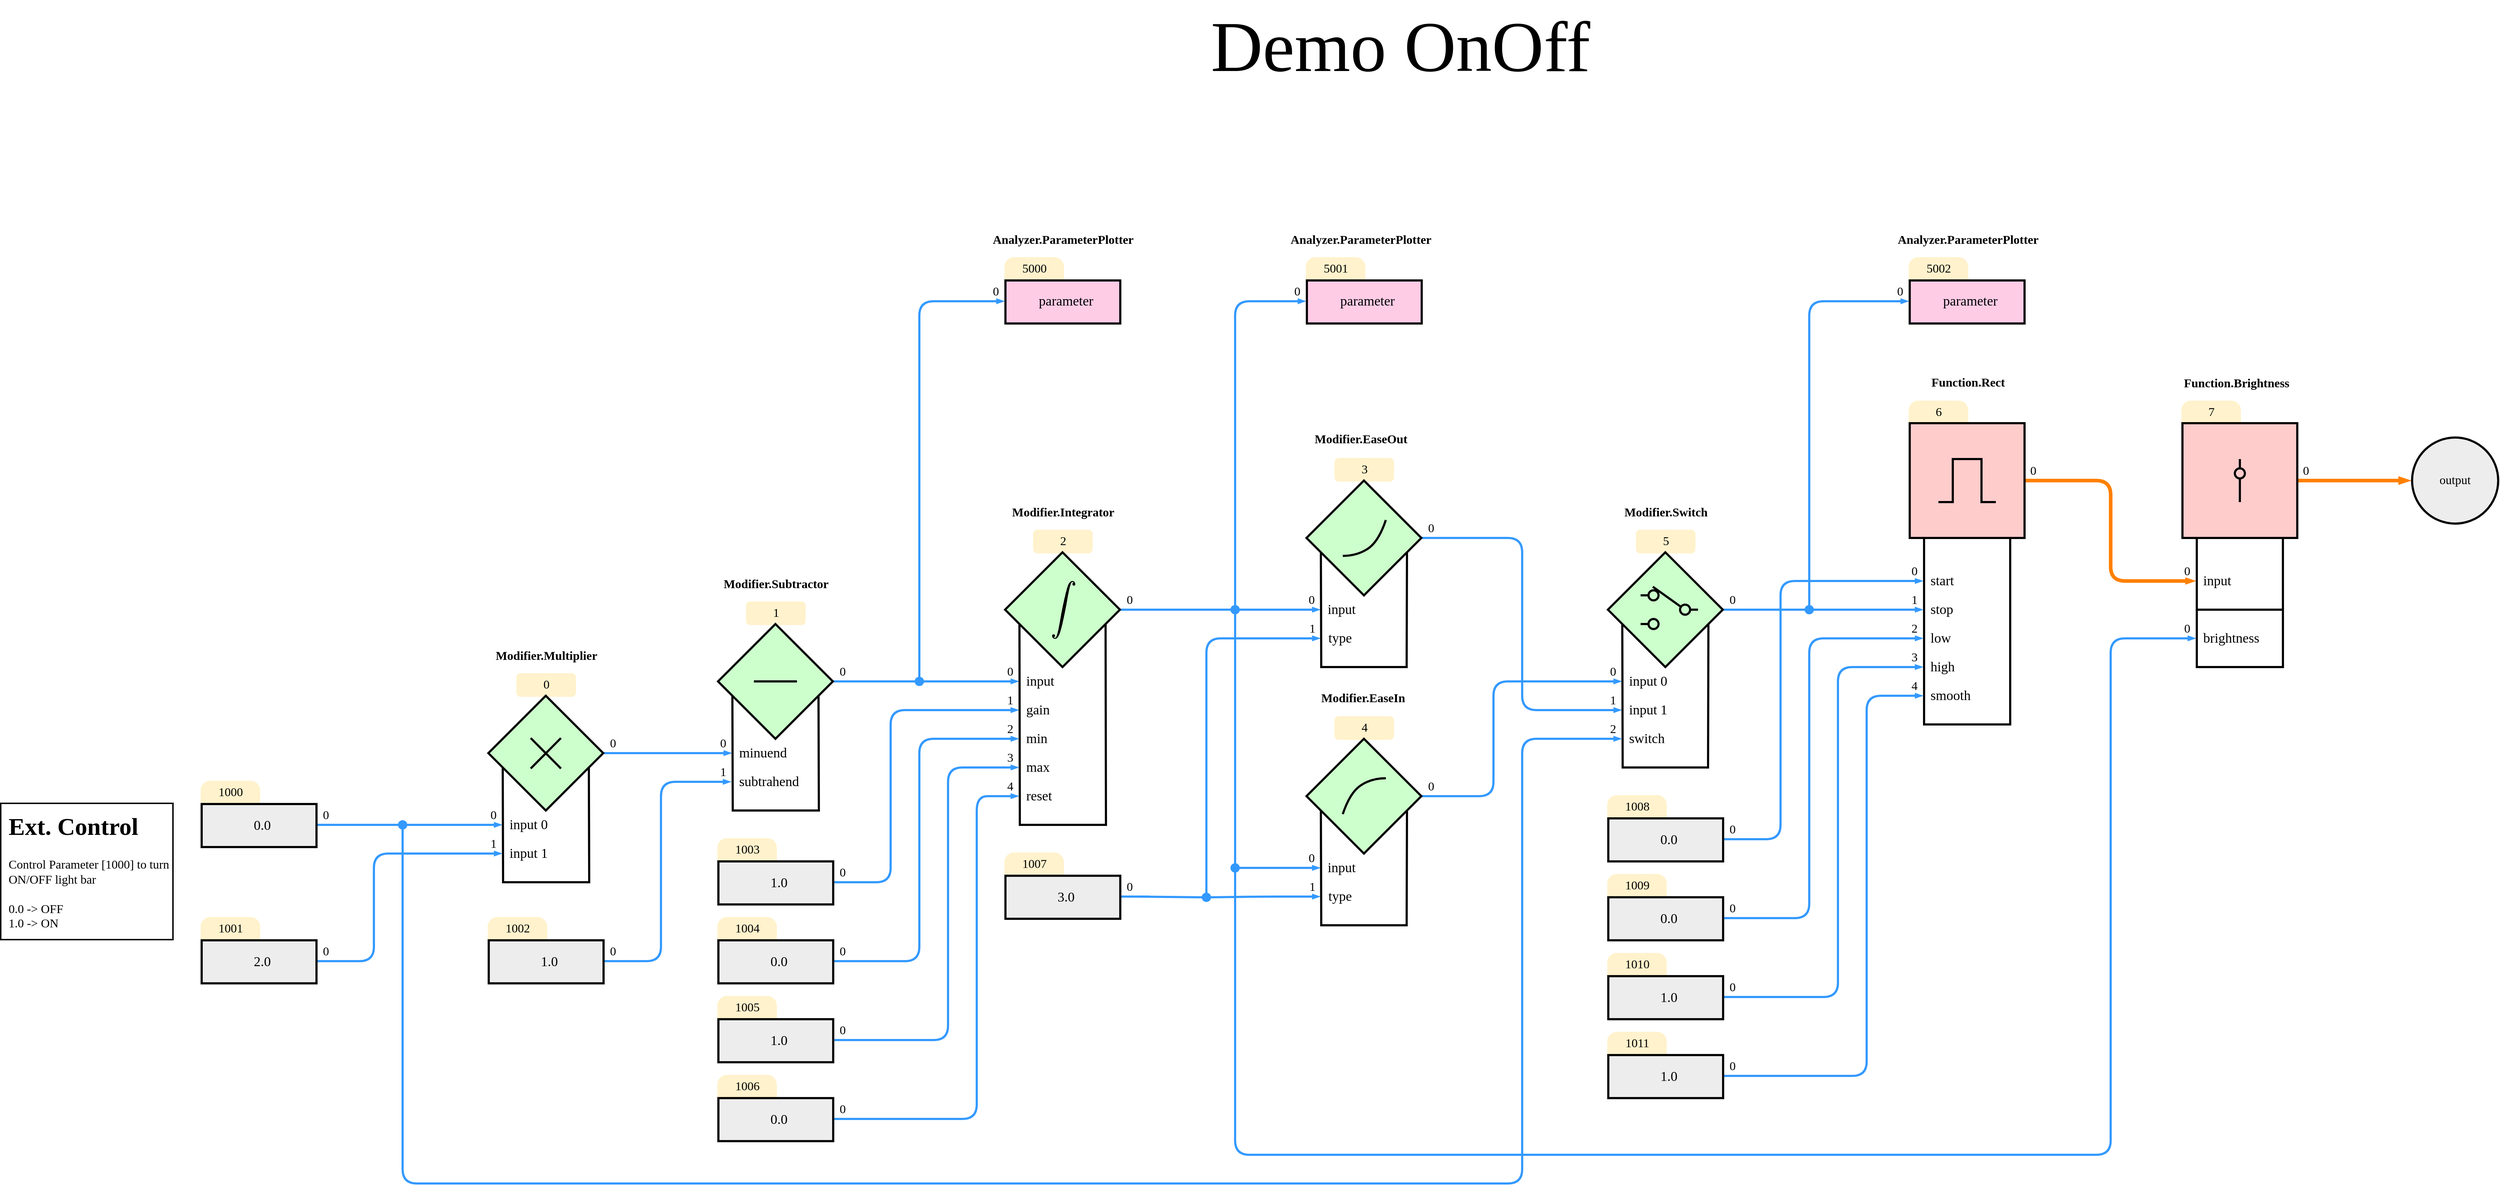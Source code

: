 <mxfile version="20.8.5" type="device"><diagram id="9eTO_qav0TKrJT-DztlN" name="Seite-1"><mxGraphModel dx="5539" dy="3857" grid="1" gridSize="10" guides="1" tooltips="1" connect="1" arrows="1" fold="1" page="1" pageScale="1" pageWidth="827" pageHeight="1169" math="1" shadow="0"><root><mxCell id="0"/><mxCell id="1" parent="0"/><mxCell id="l2eiZNHQkFNRZUrqYDRm-76" value="" style="rounded=1;whiteSpace=wrap;html=1;strokeWidth=3;fillColor=#FFF2CC;strokeColor=#FFF2CC;" vertex="1" parent="1"><mxGeometry x="280" y="-170" width="80" height="30" as="geometry"/></mxCell><mxCell id="l2eiZNHQkFNRZUrqYDRm-78" value="" style="rounded=1;whiteSpace=wrap;html=1;strokeWidth=3;fillColor=#FFF2CC;strokeColor=#FFF2CC;" vertex="1" parent="1"><mxGeometry x="680" y="-270" width="80" height="30" as="geometry"/></mxCell><mxCell id="l2eiZNHQkFNRZUrqYDRm-80" value="" style="rounded=1;whiteSpace=wrap;html=1;strokeWidth=3;fillColor=#FFF2CC;strokeColor=#FFF2CC;" vertex="1" parent="1"><mxGeometry x="1100" y="-10" width="80" height="30" as="geometry"/></mxCell><mxCell id="l2eiZNHQkFNRZUrqYDRm-82" value="" style="rounded=1;whiteSpace=wrap;html=1;strokeWidth=3;fillColor=#FFF2CC;strokeColor=#FFF2CC;" vertex="1" parent="1"><mxGeometry x="1100" y="-370" width="80" height="30" as="geometry"/></mxCell><mxCell id="l2eiZNHQkFNRZUrqYDRm-84" value="" style="rounded=1;whiteSpace=wrap;html=1;strokeWidth=3;fillColor=#FFF2CC;strokeColor=#FFF2CC;" vertex="1" parent="1"><mxGeometry x="1520" y="-270" width="80" height="30" as="geometry"/></mxCell><mxCell id="l2eiZNHQkFNRZUrqYDRm-73" value="" style="rounded=1;whiteSpace=wrap;html=1;strokeWidth=3;fillColor=#FFF2CC;strokeColor=#FFF2CC;" vertex="1" parent="1"><mxGeometry x="2280" y="-450" width="80" height="80" as="geometry"/></mxCell><mxCell id="l2eiZNHQkFNRZUrqYDRm-65" value="" style="rounded=1;whiteSpace=wrap;html=1;strokeWidth=3;fillColor=#FFF2CC;strokeColor=#FFF2CC;" vertex="1" parent="1"><mxGeometry x="1900" y="-450" width="80" height="80" as="geometry"/></mxCell><mxCell id="l2eiZNHQkFNRZUrqYDRm-61" value="" style="rounded=1;whiteSpace=wrap;html=1;strokeWidth=3;fillColor=#FFF2CC;strokeColor=#FFF2CC;" vertex="1" parent="1"><mxGeometry x="-40" y="-70" width="80" height="30" as="geometry"/></mxCell><mxCell id="l2eiZNHQkFNRZUrqYDRm-45" value="" style="group" vertex="1" connectable="0" parent="1"><mxGeometry x="-100" y="-40" width="219.5" height="260" as="geometry"/></mxCell><mxCell id="cJRrmxfmi8MVp6MwVHg2-154" value="0" style="text;html=1;align=left;verticalAlign=middle;resizable=0;points=[];autosize=1;strokeColor=none;fillColor=none;fontSize=17;fontFamily=Lucida Console;fontColor=#000000;labelPosition=center;verticalLabelPosition=middle;horizontal=1;spacingBottom=-4;spacingLeft=7;" parent="l2eiZNHQkFNRZUrqYDRm-45" vertex="1"><mxGeometry x="179.5" y="50" width="40" height="30" as="geometry"/></mxCell><mxCell id="cJRrmxfmi8MVp6MwVHg2-155" value="" style="endArrow=none;html=1;rounded=0;strokeWidth=3;startSize=5;endSize=2;entryX=1;entryY=0.5;entryDx=0;entryDy=0;strokeColor=#3399FF;" parent="l2eiZNHQkFNRZUrqYDRm-45" edge="1"><mxGeometry width="50" height="50" relative="1" as="geometry"><mxPoint x="219.5" y="80" as="sourcePoint"/><mxPoint x="179.5" y="80" as="targetPoint"/></mxGeometry></mxCell><mxCell id="cJRrmxfmi8MVp6MwVHg2-156" value="" style="rhombus;whiteSpace=wrap;html=1;strokeWidth=3;fontFamily=Tahoma;fontSize=17;fontColor=#000000;fillColor=#CCFFCC;" parent="l2eiZNHQkFNRZUrqYDRm-45" vertex="1"><mxGeometry x="19.5" width="160" height="160" as="geometry"/></mxCell><mxCell id="cJRrmxfmi8MVp6MwVHg2-157" value="1" style="text;html=1;align=right;verticalAlign=middle;resizable=0;points=[];autosize=1;strokeColor=none;fillColor=none;fontSize=17;fontFamily=Lucida Console;fontColor=#000000;labelPosition=center;verticalLabelPosition=middle;horizontal=1;spacingBottom=-4;spacingLeft=7;spacingRight=8;" parent="l2eiZNHQkFNRZUrqYDRm-45" vertex="1"><mxGeometry y="190" width="40" height="30" as="geometry"/></mxCell><mxCell id="cJRrmxfmi8MVp6MwVHg2-158" value="0" style="text;html=1;align=right;verticalAlign=middle;resizable=0;points=[];autosize=1;strokeColor=none;fillColor=none;fontSize=17;fontFamily=Lucida Console;fontColor=#000000;labelPosition=center;verticalLabelPosition=middle;horizontal=1;spacingBottom=-4;spacingLeft=7;spacingRight=8;" parent="l2eiZNHQkFNRZUrqYDRm-45" vertex="1"><mxGeometry y="150" width="40" height="30" as="geometry"/></mxCell><mxCell id="cJRrmxfmi8MVp6MwVHg2-159" value="input 0" style="text;html=1;align=left;verticalAlign=middle;resizable=0;points=[];autosize=1;strokeColor=none;fillColor=none;fontSize=19;fontFamily=Tahoma;fontColor=#000000;labelPosition=center;verticalLabelPosition=middle;horizontal=1;spacingBottom=0;spacingLeft=7;" parent="l2eiZNHQkFNRZUrqYDRm-45" vertex="1"><mxGeometry x="40" y="165" width="90" height="30" as="geometry"/></mxCell><mxCell id="cJRrmxfmi8MVp6MwVHg2-160" value="input 1" style="text;html=1;align=left;verticalAlign=middle;resizable=0;points=[];autosize=1;strokeColor=none;fillColor=none;fontSize=19;fontFamily=Tahoma;fontColor=#000000;labelPosition=center;verticalLabelPosition=middle;horizontal=1;spacingBottom=0;spacingLeft=7;" parent="l2eiZNHQkFNRZUrqYDRm-45" vertex="1"><mxGeometry x="40" y="205" width="90" height="30" as="geometry"/></mxCell><mxCell id="cJRrmxfmi8MVp6MwVHg2-161" value="" style="endArrow=none;html=1;rounded=0;strokeWidth=3;startSize=3;endSize=2;strokeColor=#3399FF;startArrow=blockThin;startFill=1;" parent="l2eiZNHQkFNRZUrqYDRm-45" edge="1"><mxGeometry width="50" height="50" relative="1" as="geometry"><mxPoint x="38" y="220" as="sourcePoint"/><mxPoint y="220" as="targetPoint"/></mxGeometry></mxCell><mxCell id="cJRrmxfmi8MVp6MwVHg2-162" value="" style="endArrow=none;html=1;rounded=0;strokeWidth=3;startSize=3;endSize=2;strokeColor=#3399FF;endFill=0;startArrow=blockThin;startFill=1;" parent="l2eiZNHQkFNRZUrqYDRm-45" edge="1"><mxGeometry width="50" height="50" relative="1" as="geometry"><mxPoint x="38" y="180" as="sourcePoint"/><mxPoint y="180" as="targetPoint"/></mxGeometry></mxCell><mxCell id="cJRrmxfmi8MVp6MwVHg2-163" value="" style="endArrow=none;html=1;rounded=0;strokeWidth=3;endSize=2;startSize=5;" parent="l2eiZNHQkFNRZUrqYDRm-45" edge="1"><mxGeometry width="50" height="50" relative="1" as="geometry"><mxPoint x="39.5" y="100.5" as="sourcePoint"/><mxPoint x="159.5" y="100.5" as="targetPoint"/><Array as="points"><mxPoint x="40" y="260"/><mxPoint x="160" y="260"/></Array></mxGeometry></mxCell><mxCell id="cJRrmxfmi8MVp6MwVHg2-166" value="" style="endArrow=none;html=1;rounded=0;strokeColor=#000000;strokeWidth=3;fontFamily=Tahoma;fontSize=17;fontColor=#000000;startSize=3;endSize=3;entryX=0;entryY=0;entryDx=0;entryDy=0;exitX=1;exitY=1;exitDx=0;exitDy=0;" parent="l2eiZNHQkFNRZUrqYDRm-45" edge="1"><mxGeometry width="50" height="50" relative="1" as="geometry"><mxPoint x="120.583" y="101.417" as="sourcePoint"/><mxPoint x="78.497" y="59.003" as="targetPoint"/></mxGeometry></mxCell><mxCell id="cJRrmxfmi8MVp6MwVHg2-167" value="" style="endArrow=none;html=1;rounded=0;strokeColor=#000000;strokeWidth=3;fontFamily=Tahoma;fontSize=17;fontColor=#000000;startSize=3;endSize=3;entryX=0;entryY=1;entryDx=0;entryDy=0;exitX=1;exitY=0;exitDx=0;exitDy=0;" parent="l2eiZNHQkFNRZUrqYDRm-45" edge="1"><mxGeometry width="50" height="50" relative="1" as="geometry"><mxPoint x="120.583" y="59.003" as="sourcePoint"/><mxPoint x="78.497" y="101.417" as="targetPoint"/></mxGeometry></mxCell><mxCell id="l2eiZNHQkFNRZUrqYDRm-60" value="" style="rounded=1;whiteSpace=wrap;html=1;strokeWidth=3;fillColor=#FFF2CC;strokeColor=#FFF2CC;" vertex="1" parent="1"><mxGeometry x="-480" y="80" width="80" height="90" as="geometry"/></mxCell><mxCell id="l2eiZNHQkFNRZUrqYDRm-54" value="" style="endArrow=none;html=1;strokeColor=#3399FF;strokeWidth=3;curved=1;" edge="1" parent="1"><mxGeometry width="50" height="50" relative="1" as="geometry"><mxPoint x="100" y="40" as="sourcePoint"/><mxPoint x="230" y="40" as="targetPoint"/></mxGeometry></mxCell><mxCell id="cJRrmxfmi8MVp6MwVHg2-151" value="Modifier.Multiplier" style="text;html=1;align=center;verticalAlign=middle;resizable=0;points=[];autosize=1;strokeColor=none;fillColor=none;fontStyle=1;fontSize=17;fontFamily=Verdana;" parent="1" vertex="1"><mxGeometry x="-100" y="-110" width="200" height="30" as="geometry"/></mxCell><mxCell id="cJRrmxfmi8MVp6MwVHg2-401" value="&lt;font style=&quot;font-size: 100px; font-weight: normal;&quot;&gt;Demo OnOff&lt;/font&gt;" style="text;html=1;align=center;verticalAlign=middle;resizable=0;points=[];autosize=1;strokeColor=none;fillColor=none;fontStyle=1;fontSize=17;fontFamily=Verdana;" parent="1" vertex="1"><mxGeometry x="870" y="-1010" width="640" height="130" as="geometry"/></mxCell><mxCell id="cJRrmxfmi8MVp6MwVHg2-453" value="Analyzer.ParameterPlotter" style="text;html=1;align=center;verticalAlign=middle;resizable=0;points=[];autosize=1;strokeColor=none;fillColor=none;fontStyle=1;fontSize=17;fontFamily=Verdana;" parent="1" vertex="1"><mxGeometry x="580" y="-690" width="280" height="30" as="geometry"/></mxCell><mxCell id="uHNEbq61D8-U8x9B8uXm-29" value="Function.Rect" style="text;html=1;align=center;verticalAlign=middle;resizable=0;points=[];autosize=1;strokeColor=none;fillColor=none;fontStyle=1;fontSize=17;fontFamily=Verdana;" parent="1" vertex="1"><mxGeometry x="1906.0" y="-491" width="150" height="30" as="geometry"/></mxCell><mxCell id="K-fVY11Ffr_fB2-ogb_h-31" value="Modifier.EaseIn" style="text;html=1;align=center;verticalAlign=middle;resizable=0;points=[];autosize=1;strokeColor=none;fillColor=none;fontStyle=1;fontSize=17;fontFamily=Verdana;" parent="1" vertex="1"><mxGeometry x="1053" y="-51" width="170" height="30" as="geometry"/></mxCell><mxCell id="K-fVY11Ffr_fB2-ogb_h-67" value="Modifier.EaseOut" style="text;html=1;align=center;verticalAlign=middle;resizable=0;points=[];autosize=1;strokeColor=none;fillColor=none;fontStyle=1;fontSize=17;fontFamily=Verdana;" parent="1" vertex="1"><mxGeometry x="1040.0" y="-412" width="190" height="30" as="geometry"/></mxCell><mxCell id="K-fVY11Ffr_fB2-ogb_h-140" value="Modifier.Subtractor" style="text;html=1;align=center;verticalAlign=middle;resizable=0;points=[];autosize=1;strokeColor=none;fillColor=none;fontStyle=1;fontSize=17;fontFamily=Verdana;" parent="1" vertex="1"><mxGeometry x="215" y="-210" width="210" height="30" as="geometry"/></mxCell><mxCell id="K-fVY11Ffr_fB2-ogb_h-155" value="Modifier.Integrator" style="text;html=1;align=center;verticalAlign=middle;resizable=0;points=[];autosize=1;strokeColor=none;fillColor=none;fontStyle=1;fontSize=17;fontFamily=Verdana;" parent="1" vertex="1"><mxGeometry x="615.0" y="-310" width="210" height="30" as="geometry"/></mxCell><mxCell id="K-fVY11Ffr_fB2-ogb_h-275" value="Modifier.Switch" style="text;html=1;align=center;verticalAlign=middle;resizable=0;points=[];autosize=1;strokeColor=none;fillColor=none;fontStyle=1;fontSize=17;fontFamily=Verdana;" parent="1" vertex="1"><mxGeometry x="1475.0" y="-310" width="170" height="30" as="geometry"/></mxCell><mxCell id="l2eiZNHQkFNRZUrqYDRm-1" value="Function.Brightness" style="text;html=1;align=center;verticalAlign=middle;resizable=0;points=[];autosize=1;strokeColor=none;fillColor=none;fontStyle=1;fontSize=17;fontFamily=Verdana;" vertex="1" parent="1"><mxGeometry x="2250.0" y="-490" width="210" height="30" as="geometry"/></mxCell><mxCell id="l2eiZNHQkFNRZUrqYDRm-42" value="" style="group" vertex="1" connectable="0" parent="1"><mxGeometry x="-480" y="110" width="200" height="60.95" as="geometry"/></mxCell><mxCell id="cJRrmxfmi8MVp6MwVHg2-86" value="" style="endArrow=none;html=1;rounded=0;strokeWidth=3;startSize=5;endSize=2;entryX=1;entryY=0.5;entryDx=0;entryDy=0;strokeColor=#3399FF;" parent="l2eiZNHQkFNRZUrqYDRm-42" edge="1"><mxGeometry width="50" height="50" relative="1" as="geometry"><mxPoint x="200" y="30" as="sourcePoint"/><mxPoint x="160" y="30" as="targetPoint"/></mxGeometry></mxCell><mxCell id="cJRrmxfmi8MVp6MwVHg2-84" value="" style="rounded=0;whiteSpace=wrap;html=1;strokeWidth=3;fontFamily=Tahoma;fontSize=17;fontColor=#000000;fillColor=#EDEDED;" parent="l2eiZNHQkFNRZUrqYDRm-42" vertex="1"><mxGeometry y="0.95" width="160" height="60" as="geometry"/></mxCell><mxCell id="cJRrmxfmi8MVp6MwVHg2-87" value="0" style="text;html=1;align=left;verticalAlign=middle;resizable=0;points=[];autosize=1;strokeColor=none;fillColor=none;fontSize=17;fontFamily=Lucida Console;fontColor=#000000;labelPosition=center;verticalLabelPosition=middle;horizontal=1;spacingBottom=-4;spacingLeft=7;" parent="l2eiZNHQkFNRZUrqYDRm-42" vertex="1"><mxGeometry x="160" width="40" height="30" as="geometry"/></mxCell><mxCell id="cJRrmxfmi8MVp6MwVHg2-89" value="0.0" style="text;html=1;align=center;verticalAlign=middle;resizable=0;points=[];autosize=1;strokeColor=none;fillColor=none;fontSize=19;fontFamily=Tahoma;fontColor=#000000;labelPosition=center;verticalLabelPosition=middle;horizontal=1;spacingBottom=0;spacingLeft=7;" parent="l2eiZNHQkFNRZUrqYDRm-42" vertex="1"><mxGeometry x="50" y="15.95" width="60" height="30" as="geometry"/></mxCell><mxCell id="l2eiZNHQkFNRZUrqYDRm-44" value="" style="group" vertex="1" connectable="0" parent="1"><mxGeometry x="220" y="-140" width="219.5" height="260" as="geometry"/></mxCell><mxCell id="K-fVY11Ffr_fB2-ogb_h-137" value="" style="endArrow=none;html=1;rounded=0;strokeWidth=3;startSize=5;endSize=2;entryX=1;entryY=0.5;entryDx=0;entryDy=0;strokeColor=#3399FF;" parent="l2eiZNHQkFNRZUrqYDRm-44" edge="1"><mxGeometry width="50" height="50" relative="1" as="geometry"><mxPoint x="219.5" y="80" as="sourcePoint"/><mxPoint x="179.5" y="80" as="targetPoint"/></mxGeometry></mxCell><mxCell id="K-fVY11Ffr_fB2-ogb_h-138" value="" style="rhombus;whiteSpace=wrap;html=1;strokeWidth=3;fontFamily=Tahoma;fontSize=17;fontColor=#000000;fillColor=#CCFFCC;" parent="l2eiZNHQkFNRZUrqYDRm-44" vertex="1"><mxGeometry x="19.5" width="160" height="160" as="geometry"/></mxCell><mxCell id="K-fVY11Ffr_fB2-ogb_h-142" value="" style="endArrow=none;html=1;rounded=0;strokeColor=#000000;strokeWidth=3;fontFamily=Tahoma;fontSize=17;fontColor=#000000;startSize=3;endSize=3;" parent="l2eiZNHQkFNRZUrqYDRm-44" edge="1"><mxGeometry width="50" height="50" relative="1" as="geometry"><mxPoint x="129.5" y="80" as="sourcePoint"/><mxPoint x="69.5" y="80" as="targetPoint"/></mxGeometry></mxCell><mxCell id="K-fVY11Ffr_fB2-ogb_h-143" value="0" style="text;html=1;align=left;verticalAlign=middle;resizable=0;points=[];autosize=1;strokeColor=none;fillColor=none;fontSize=17;fontFamily=Lucida Console;fontColor=#000000;labelPosition=center;verticalLabelPosition=middle;horizontal=1;spacingBottom=-4;spacingLeft=7;" parent="l2eiZNHQkFNRZUrqYDRm-44" vertex="1"><mxGeometry x="179.5" y="50" width="40" height="30" as="geometry"/></mxCell><mxCell id="K-fVY11Ffr_fB2-ogb_h-144" value="1" style="text;html=1;align=right;verticalAlign=middle;resizable=0;points=[];autosize=1;strokeColor=none;fillColor=none;fontSize=17;fontFamily=Lucida Console;fontColor=#000000;labelPosition=center;verticalLabelPosition=middle;horizontal=1;spacingBottom=-4;spacingLeft=7;spacingRight=8;" parent="l2eiZNHQkFNRZUrqYDRm-44" vertex="1"><mxGeometry y="190" width="40" height="30" as="geometry"/></mxCell><mxCell id="K-fVY11Ffr_fB2-ogb_h-145" value="0" style="text;html=1;align=right;verticalAlign=middle;resizable=0;points=[];autosize=1;strokeColor=none;fillColor=none;fontSize=17;fontFamily=Lucida Console;fontColor=#000000;labelPosition=center;verticalLabelPosition=middle;horizontal=1;spacingBottom=-4;spacingLeft=7;spacingRight=8;" parent="l2eiZNHQkFNRZUrqYDRm-44" vertex="1"><mxGeometry y="150" width="40" height="30" as="geometry"/></mxCell><mxCell id="K-fVY11Ffr_fB2-ogb_h-146" value="minuend" style="text;html=1;align=left;verticalAlign=middle;resizable=0;points=[];autosize=1;strokeColor=none;fillColor=none;fontSize=19;fontFamily=Tahoma;fontColor=#000000;labelPosition=center;verticalLabelPosition=middle;horizontal=1;spacingBottom=0;spacingLeft=7;" parent="l2eiZNHQkFNRZUrqYDRm-44" vertex="1"><mxGeometry x="40" y="165" width="100" height="30" as="geometry"/></mxCell><mxCell id="K-fVY11Ffr_fB2-ogb_h-147" value="subtrahend" style="text;html=1;align=left;verticalAlign=middle;resizable=0;points=[];autosize=1;strokeColor=none;fillColor=none;fontSize=19;fontFamily=Tahoma;fontColor=#000000;labelPosition=center;verticalLabelPosition=middle;horizontal=1;spacingBottom=0;spacingLeft=7;" parent="l2eiZNHQkFNRZUrqYDRm-44" vertex="1"><mxGeometry x="40" y="205" width="120" height="30" as="geometry"/></mxCell><mxCell id="K-fVY11Ffr_fB2-ogb_h-148" value="" style="endArrow=none;html=1;rounded=0;strokeWidth=3;startSize=3;endSize=2;strokeColor=#3399FF;startArrow=blockThin;startFill=1;" parent="l2eiZNHQkFNRZUrqYDRm-44" edge="1"><mxGeometry width="50" height="50" relative="1" as="geometry"><mxPoint x="37" y="220" as="sourcePoint"/><mxPoint y="220" as="targetPoint"/></mxGeometry></mxCell><mxCell id="K-fVY11Ffr_fB2-ogb_h-149" value="" style="endArrow=none;html=1;rounded=0;strokeWidth=3;startSize=3;endSize=2;strokeColor=#3399FF;endFill=0;startArrow=blockThin;startFill=1;" parent="l2eiZNHQkFNRZUrqYDRm-44" edge="1"><mxGeometry width="50" height="50" relative="1" as="geometry"><mxPoint x="38" y="180" as="sourcePoint"/><mxPoint y="180" as="targetPoint"/></mxGeometry></mxCell><mxCell id="K-fVY11Ffr_fB2-ogb_h-150" value="" style="endArrow=none;html=1;rounded=0;strokeWidth=3;endSize=2;startSize=5;" parent="l2eiZNHQkFNRZUrqYDRm-44" edge="1"><mxGeometry width="50" height="50" relative="1" as="geometry"><mxPoint x="39.5" y="100.5" as="sourcePoint"/><mxPoint x="159.5" y="100.5" as="targetPoint"/><Array as="points"><mxPoint x="40" y="260"/><mxPoint x="160" y="260"/></Array></mxGeometry></mxCell><mxCell id="l2eiZNHQkFNRZUrqYDRm-46" value="" style="group" vertex="1" connectable="0" parent="1"><mxGeometry x="1460.0" y="-240" width="219.5" height="300" as="geometry"/></mxCell><mxCell id="K-fVY11Ffr_fB2-ogb_h-276" value="0" style="text;html=1;align=left;verticalAlign=middle;resizable=0;points=[];autosize=1;strokeColor=none;fillColor=none;fontSize=17;fontFamily=Lucida Console;fontColor=#000000;labelPosition=center;verticalLabelPosition=middle;horizontal=1;spacingBottom=-4;spacingLeft=7;" parent="l2eiZNHQkFNRZUrqYDRm-46" vertex="1"><mxGeometry x="179.5" y="50" width="40" height="30" as="geometry"/></mxCell><mxCell id="K-fVY11Ffr_fB2-ogb_h-277" value="" style="endArrow=none;html=1;rounded=0;strokeWidth=3;startSize=5;endSize=2;entryX=1;entryY=0.5;entryDx=0;entryDy=0;strokeColor=#3399FF;" parent="l2eiZNHQkFNRZUrqYDRm-46" edge="1"><mxGeometry width="50" height="50" relative="1" as="geometry"><mxPoint x="219.5" y="80.0" as="sourcePoint"/><mxPoint x="179.5" y="80.0" as="targetPoint"/></mxGeometry></mxCell><mxCell id="K-fVY11Ffr_fB2-ogb_h-278" value="" style="rhombus;whiteSpace=wrap;html=1;strokeWidth=3;fontFamily=Tahoma;fontSize=17;fontColor=#000000;fillColor=#CCFFCC;" parent="l2eiZNHQkFNRZUrqYDRm-46" vertex="1"><mxGeometry x="19.5" width="160" height="160" as="geometry"/></mxCell><mxCell id="K-fVY11Ffr_fB2-ogb_h-279" value="1" style="text;html=1;align=right;verticalAlign=middle;resizable=0;points=[];autosize=1;strokeColor=none;fillColor=none;fontSize=17;fontFamily=Lucida Console;fontColor=#000000;labelPosition=center;verticalLabelPosition=middle;horizontal=1;spacingBottom=-4;spacingLeft=7;spacingRight=8;" parent="l2eiZNHQkFNRZUrqYDRm-46" vertex="1"><mxGeometry x="4.547e-13" y="190" width="40" height="30" as="geometry"/></mxCell><mxCell id="K-fVY11Ffr_fB2-ogb_h-280" value="0" style="text;html=1;align=right;verticalAlign=middle;resizable=0;points=[];autosize=1;strokeColor=none;fillColor=none;fontSize=17;fontFamily=Lucida Console;fontColor=#000000;labelPosition=center;verticalLabelPosition=middle;horizontal=1;spacingBottom=-4;spacingLeft=7;spacingRight=8;" parent="l2eiZNHQkFNRZUrqYDRm-46" vertex="1"><mxGeometry x="4.547e-13" y="150" width="40" height="30" as="geometry"/></mxCell><mxCell id="K-fVY11Ffr_fB2-ogb_h-281" value="input 0" style="text;html=1;align=left;verticalAlign=middle;resizable=0;points=[];autosize=1;strokeColor=none;fillColor=none;fontSize=19;fontFamily=Tahoma;fontColor=#000000;labelPosition=center;verticalLabelPosition=middle;horizontal=1;spacingBottom=0;spacingLeft=7;" parent="l2eiZNHQkFNRZUrqYDRm-46" vertex="1"><mxGeometry x="40.0" y="165" width="90" height="30" as="geometry"/></mxCell><mxCell id="K-fVY11Ffr_fB2-ogb_h-282" value="input 1" style="text;html=1;align=left;verticalAlign=middle;resizable=0;points=[];autosize=1;strokeColor=none;fillColor=none;fontSize=19;fontFamily=Tahoma;fontColor=#000000;labelPosition=center;verticalLabelPosition=middle;horizontal=1;spacingBottom=0;spacingLeft=7;" parent="l2eiZNHQkFNRZUrqYDRm-46" vertex="1"><mxGeometry x="40.0" y="205" width="90" height="30" as="geometry"/></mxCell><mxCell id="K-fVY11Ffr_fB2-ogb_h-283" value="" style="endArrow=none;html=1;rounded=0;strokeWidth=3;startSize=3;endSize=2;strokeColor=#3399FF;startArrow=blockThin;startFill=1;" parent="l2eiZNHQkFNRZUrqYDRm-46" edge="1"><mxGeometry width="50" height="50" relative="1" as="geometry"><mxPoint x="38.0" y="220.0" as="sourcePoint"/><mxPoint y="220.0" as="targetPoint"/></mxGeometry></mxCell><mxCell id="K-fVY11Ffr_fB2-ogb_h-284" value="" style="endArrow=none;html=1;rounded=0;strokeWidth=3;startSize=3;endSize=2;strokeColor=#3399FF;endFill=0;startArrow=blockThin;startFill=1;" parent="l2eiZNHQkFNRZUrqYDRm-46" edge="1"><mxGeometry width="50" height="50" relative="1" as="geometry"><mxPoint x="38.0" y="180.0" as="sourcePoint"/><mxPoint y="180.0" as="targetPoint"/></mxGeometry></mxCell><mxCell id="K-fVY11Ffr_fB2-ogb_h-285" value="" style="endArrow=none;html=1;rounded=0;strokeWidth=3;endSize=2;startSize=5;" parent="l2eiZNHQkFNRZUrqYDRm-46" edge="1"><mxGeometry width="50" height="50" relative="1" as="geometry"><mxPoint x="39.5" y="100.5" as="sourcePoint"/><mxPoint x="159.5" y="100.5" as="targetPoint"/><Array as="points"><mxPoint x="40.01" y="300"/><mxPoint x="159.01" y="300"/></Array></mxGeometry></mxCell><mxCell id="K-fVY11Ffr_fB2-ogb_h-289" value="2" style="text;html=1;align=right;verticalAlign=middle;resizable=0;points=[];autosize=1;strokeColor=none;fillColor=none;fontSize=17;fontFamily=Lucida Console;fontColor=#000000;labelPosition=center;verticalLabelPosition=middle;horizontal=1;spacingBottom=-4;spacingLeft=7;spacingRight=8;" parent="l2eiZNHQkFNRZUrqYDRm-46" vertex="1"><mxGeometry x="4.547e-13" y="230" width="40" height="30" as="geometry"/></mxCell><mxCell id="K-fVY11Ffr_fB2-ogb_h-290" value="switch" style="text;html=1;align=left;verticalAlign=middle;resizable=0;points=[];autosize=1;strokeColor=none;fillColor=none;fontSize=19;fontFamily=Tahoma;fontColor=#000000;labelPosition=center;verticalLabelPosition=middle;horizontal=1;spacingBottom=0;spacingLeft=7;" parent="l2eiZNHQkFNRZUrqYDRm-46" vertex="1"><mxGeometry x="40.0" y="245" width="80" height="30" as="geometry"/></mxCell><mxCell id="K-fVY11Ffr_fB2-ogb_h-291" value="" style="endArrow=none;html=1;rounded=0;strokeWidth=3;startSize=3;endSize=2;strokeColor=#3399FF;startArrow=blockThin;startFill=1;" parent="l2eiZNHQkFNRZUrqYDRm-46" edge="1"><mxGeometry width="50" height="50" relative="1" as="geometry"><mxPoint x="38.0" y="260" as="sourcePoint"/><mxPoint y="260" as="targetPoint"/></mxGeometry></mxCell><mxCell id="K-fVY11Ffr_fB2-ogb_h-292" value="" style="ellipse;whiteSpace=wrap;html=1;strokeWidth=3;fontFamily=CMU Serif;fontSize=36;fontColor=#000000;fillColor=none;" parent="l2eiZNHQkFNRZUrqYDRm-46" vertex="1"><mxGeometry x="76.01" y="53" width="14" height="14" as="geometry"/></mxCell><mxCell id="K-fVY11Ffr_fB2-ogb_h-293" value="" style="ellipse;whiteSpace=wrap;html=1;strokeWidth=3;fontFamily=CMU Serif;fontSize=36;fontColor=#000000;fillColor=none;" parent="l2eiZNHQkFNRZUrqYDRm-46" vertex="1"><mxGeometry x="76.01" y="93" width="14" height="14" as="geometry"/></mxCell><mxCell id="K-fVY11Ffr_fB2-ogb_h-294" value="" style="ellipse;whiteSpace=wrap;html=1;strokeWidth=3;fontFamily=CMU Serif;fontSize=36;fontColor=#000000;fillColor=none;" parent="l2eiZNHQkFNRZUrqYDRm-46" vertex="1"><mxGeometry x="120.01" y="73" width="14" height="14" as="geometry"/></mxCell><mxCell id="K-fVY11Ffr_fB2-ogb_h-295" value="" style="endArrow=none;html=1;rounded=0;strokeWidth=3;entryX=0.06;entryY=0.196;entryDx=0;entryDy=0;entryPerimeter=0;" parent="l2eiZNHQkFNRZUrqYDRm-46" target="K-fVY11Ffr_fB2-ogb_h-294" edge="1"><mxGeometry width="50" height="50" relative="1" as="geometry"><mxPoint x="82.01" y="48" as="sourcePoint"/><mxPoint x="120.01" y="75" as="targetPoint"/></mxGeometry></mxCell><mxCell id="K-fVY11Ffr_fB2-ogb_h-296" value="" style="endArrow=none;html=1;rounded=0;strokeWidth=3;entryX=0;entryY=0.5;entryDx=0;entryDy=0;" parent="l2eiZNHQkFNRZUrqYDRm-46" target="K-fVY11Ffr_fB2-ogb_h-292" edge="1"><mxGeometry width="50" height="50" relative="1" as="geometry"><mxPoint x="65.01" y="60.0" as="sourcePoint"/><mxPoint x="74.5" y="65.5" as="targetPoint"/></mxGeometry></mxCell><mxCell id="K-fVY11Ffr_fB2-ogb_h-297" value="" style="endArrow=none;html=1;rounded=0;strokeWidth=3;entryX=0;entryY=0.5;entryDx=0;entryDy=0;" parent="l2eiZNHQkFNRZUrqYDRm-46" edge="1"><mxGeometry width="50" height="50" relative="1" as="geometry"><mxPoint x="65.01" y="100.0" as="sourcePoint"/><mxPoint x="76.01" y="100.0" as="targetPoint"/></mxGeometry></mxCell><mxCell id="K-fVY11Ffr_fB2-ogb_h-298" value="" style="endArrow=none;html=1;rounded=0;strokeWidth=3;" parent="l2eiZNHQkFNRZUrqYDRm-46" edge="1"><mxGeometry width="50" height="50" relative="1" as="geometry"><mxPoint x="135.01" y="80.0" as="sourcePoint"/><mxPoint x="145.01" y="80.0" as="targetPoint"/></mxGeometry></mxCell><mxCell id="l2eiZNHQkFNRZUrqYDRm-47" value="" style="group" vertex="1" connectable="0" parent="1"><mxGeometry x="1040.0" y="-340" width="219.5" height="260" as="geometry"/></mxCell><mxCell id="K-fVY11Ffr_fB2-ogb_h-32" value="0" style="text;html=1;align=left;verticalAlign=middle;resizable=0;points=[];autosize=1;strokeColor=none;fillColor=none;fontSize=17;fontFamily=Lucida Console;fontColor=#000000;labelPosition=center;verticalLabelPosition=middle;horizontal=1;spacingBottom=-4;spacingLeft=7;" parent="l2eiZNHQkFNRZUrqYDRm-47" vertex="1"><mxGeometry x="179.5" y="50" width="40" height="30" as="geometry"/></mxCell><mxCell id="K-fVY11Ffr_fB2-ogb_h-33" value="" style="endArrow=none;html=1;rounded=0;strokeWidth=3;startSize=5;endSize=2;entryX=1;entryY=0.5;entryDx=0;entryDy=0;strokeColor=#3399FF;" parent="l2eiZNHQkFNRZUrqYDRm-47" edge="1"><mxGeometry width="50" height="50" relative="1" as="geometry"><mxPoint x="219.5" y="80" as="sourcePoint"/><mxPoint x="179.5" y="80" as="targetPoint"/></mxGeometry></mxCell><mxCell id="K-fVY11Ffr_fB2-ogb_h-34" value="" style="rhombus;whiteSpace=wrap;html=1;strokeWidth=3;fontFamily=Tahoma;fontSize=17;fontColor=#000000;fillColor=#CCFFCC;" parent="l2eiZNHQkFNRZUrqYDRm-47" vertex="1"><mxGeometry x="19.5" width="160" height="160" as="geometry"/></mxCell><mxCell id="K-fVY11Ffr_fB2-ogb_h-35" value="0" style="text;html=1;align=right;verticalAlign=middle;resizable=0;points=[];autosize=1;strokeColor=none;fillColor=none;fontSize=17;fontFamily=Lucida Console;fontColor=#000000;labelPosition=center;verticalLabelPosition=middle;horizontal=1;spacingBottom=-4;spacingLeft=7;spacingRight=8;" parent="l2eiZNHQkFNRZUrqYDRm-47" vertex="1"><mxGeometry x="4.547e-13" y="150" width="40" height="30" as="geometry"/></mxCell><mxCell id="K-fVY11Ffr_fB2-ogb_h-36" value="input" style="text;html=1;align=left;verticalAlign=middle;resizable=0;points=[];autosize=1;strokeColor=none;fillColor=none;fontSize=19;fontFamily=Tahoma;fontColor=#000000;labelPosition=center;verticalLabelPosition=middle;horizontal=1;spacingBottom=0;spacingLeft=7;" parent="l2eiZNHQkFNRZUrqYDRm-47" vertex="1"><mxGeometry x="40.0" y="165" width="70" height="30" as="geometry"/></mxCell><mxCell id="K-fVY11Ffr_fB2-ogb_h-37" value="" style="endArrow=none;html=1;rounded=0;strokeWidth=3;startSize=3;endSize=2;strokeColor=#3399FF;endFill=0;startArrow=blockThin;startFill=1;" parent="l2eiZNHQkFNRZUrqYDRm-47" edge="1"><mxGeometry width="50" height="50" relative="1" as="geometry"><mxPoint x="38.01" y="180" as="sourcePoint"/><mxPoint y="180" as="targetPoint"/></mxGeometry></mxCell><mxCell id="K-fVY11Ffr_fB2-ogb_h-38" value="1" style="text;html=1;align=right;verticalAlign=middle;resizable=0;points=[];autosize=1;strokeColor=none;fillColor=none;fontSize=17;fontFamily=Lucida Console;fontColor=#000000;labelPosition=center;verticalLabelPosition=middle;horizontal=1;spacingBottom=-4;spacingLeft=7;spacingRight=8;" parent="l2eiZNHQkFNRZUrqYDRm-47" vertex="1"><mxGeometry x="0.51" y="190" width="40" height="30" as="geometry"/></mxCell><mxCell id="K-fVY11Ffr_fB2-ogb_h-39" value="type" style="text;html=1;align=left;verticalAlign=middle;resizable=0;points=[];autosize=1;strokeColor=none;fillColor=none;fontSize=19;fontFamily=Tahoma;fontColor=#000000;labelPosition=center;verticalLabelPosition=middle;horizontal=1;spacingBottom=0;spacingLeft=7;" parent="l2eiZNHQkFNRZUrqYDRm-47" vertex="1"><mxGeometry x="40.51" y="205" width="60" height="30" as="geometry"/></mxCell><mxCell id="K-fVY11Ffr_fB2-ogb_h-40" value="" style="endArrow=none;html=1;rounded=0;strokeWidth=3;startSize=3;endSize=2;strokeColor=#3399FF;endFill=0;startArrow=blockThin;startFill=1;" parent="l2eiZNHQkFNRZUrqYDRm-47" edge="1"><mxGeometry width="50" height="50" relative="1" as="geometry"><mxPoint x="38.01" y="220" as="sourcePoint"/><mxPoint x="0.51" y="220" as="targetPoint"/></mxGeometry></mxCell><mxCell id="K-fVY11Ffr_fB2-ogb_h-44" value="" style="endArrow=none;html=1;rounded=0;strokeWidth=3;endSize=2;startSize=5;" parent="l2eiZNHQkFNRZUrqYDRm-47" edge="1"><mxGeometry width="50" height="50" relative="1" as="geometry"><mxPoint x="39.5" y="100.5" as="sourcePoint"/><mxPoint x="159.5" y="100.5" as="targetPoint"/><Array as="points"><mxPoint x="40.02" y="260"/><mxPoint x="159.02" y="260"/></Array></mxGeometry></mxCell><mxCell id="K-fVY11Ffr_fB2-ogb_h-63" value="" style="curved=1;endArrow=none;html=1;rounded=1;strokeColor=#000000;strokeWidth=3;fontFamily=CMU Serif;fontSize=36;fontColor=#000000;startSize=0;endSize=4;endFill=0;" parent="l2eiZNHQkFNRZUrqYDRm-47" edge="1"><mxGeometry width="50" height="50" relative="1" as="geometry"><mxPoint x="70.02" y="105" as="sourcePoint"/><mxPoint x="130.02" y="55" as="targetPoint"/><Array as="points"><mxPoint x="90.02" y="105"/><mxPoint x="120.02" y="85"/></Array></mxGeometry></mxCell><mxCell id="l2eiZNHQkFNRZUrqYDRm-48" value="" style="group" vertex="1" connectable="0" parent="1"><mxGeometry x="1040.0" y="20" width="219.5" height="260" as="geometry"/></mxCell><mxCell id="K-fVY11Ffr_fB2-ogb_h-68" value="0" style="text;html=1;align=left;verticalAlign=middle;resizable=0;points=[];autosize=1;strokeColor=none;fillColor=none;fontSize=17;fontFamily=Lucida Console;fontColor=#000000;labelPosition=center;verticalLabelPosition=middle;horizontal=1;spacingBottom=-4;spacingLeft=7;" parent="l2eiZNHQkFNRZUrqYDRm-48" vertex="1"><mxGeometry x="179.5" y="50" width="40" height="30" as="geometry"/></mxCell><mxCell id="K-fVY11Ffr_fB2-ogb_h-69" value="" style="endArrow=none;html=1;rounded=0;strokeWidth=3;startSize=5;endSize=2;entryX=1;entryY=0.5;entryDx=0;entryDy=0;strokeColor=#3399FF;" parent="l2eiZNHQkFNRZUrqYDRm-48" edge="1"><mxGeometry width="50" height="50" relative="1" as="geometry"><mxPoint x="219.5" y="80" as="sourcePoint"/><mxPoint x="179.5" y="80" as="targetPoint"/></mxGeometry></mxCell><mxCell id="K-fVY11Ffr_fB2-ogb_h-70" value="" style="rhombus;whiteSpace=wrap;html=1;strokeWidth=3;fontFamily=Tahoma;fontSize=17;fontColor=#000000;fillColor=#CCFFCC;" parent="l2eiZNHQkFNRZUrqYDRm-48" vertex="1"><mxGeometry x="19.5" width="160" height="160" as="geometry"/></mxCell><mxCell id="K-fVY11Ffr_fB2-ogb_h-71" value="0" style="text;html=1;align=right;verticalAlign=middle;resizable=0;points=[];autosize=1;strokeColor=none;fillColor=none;fontSize=17;fontFamily=Lucida Console;fontColor=#000000;labelPosition=center;verticalLabelPosition=middle;horizontal=1;spacingBottom=-4;spacingLeft=7;spacingRight=8;" parent="l2eiZNHQkFNRZUrqYDRm-48" vertex="1"><mxGeometry x="4.547e-13" y="150" width="40" height="30" as="geometry"/></mxCell><mxCell id="K-fVY11Ffr_fB2-ogb_h-72" value="input" style="text;html=1;align=left;verticalAlign=middle;resizable=0;points=[];autosize=1;strokeColor=none;fillColor=none;fontSize=19;fontFamily=Tahoma;fontColor=#000000;labelPosition=center;verticalLabelPosition=middle;horizontal=1;spacingBottom=0;spacingLeft=7;" parent="l2eiZNHQkFNRZUrqYDRm-48" vertex="1"><mxGeometry x="40.0" y="165" width="70" height="30" as="geometry"/></mxCell><mxCell id="K-fVY11Ffr_fB2-ogb_h-73" value="" style="endArrow=none;html=1;rounded=0;strokeWidth=3;startSize=3;endSize=2;strokeColor=#3399FF;endFill=0;startArrow=blockThin;startFill=1;" parent="l2eiZNHQkFNRZUrqYDRm-48" edge="1"><mxGeometry width="50" height="50" relative="1" as="geometry"><mxPoint x="38.01" y="180" as="sourcePoint"/><mxPoint y="180" as="targetPoint"/></mxGeometry></mxCell><mxCell id="K-fVY11Ffr_fB2-ogb_h-74" value="1" style="text;html=1;align=right;verticalAlign=middle;resizable=0;points=[];autosize=1;strokeColor=none;fillColor=none;fontSize=17;fontFamily=Lucida Console;fontColor=#000000;labelPosition=center;verticalLabelPosition=middle;horizontal=1;spacingBottom=-4;spacingLeft=7;spacingRight=8;" parent="l2eiZNHQkFNRZUrqYDRm-48" vertex="1"><mxGeometry x="0.51" y="190" width="40" height="30" as="geometry"/></mxCell><mxCell id="K-fVY11Ffr_fB2-ogb_h-75" value="type" style="text;html=1;align=left;verticalAlign=middle;resizable=0;points=[];autosize=1;strokeColor=none;fillColor=none;fontSize=19;fontFamily=Tahoma;fontColor=#000000;labelPosition=center;verticalLabelPosition=middle;horizontal=1;spacingBottom=0;spacingLeft=7;" parent="l2eiZNHQkFNRZUrqYDRm-48" vertex="1"><mxGeometry x="40.51" y="205" width="60" height="30" as="geometry"/></mxCell><mxCell id="K-fVY11Ffr_fB2-ogb_h-76" value="" style="endArrow=none;html=1;rounded=0;strokeWidth=3;startSize=3;endSize=2;strokeColor=#3399FF;endFill=0;startArrow=blockThin;startFill=1;" parent="l2eiZNHQkFNRZUrqYDRm-48" edge="1"><mxGeometry width="50" height="50" relative="1" as="geometry"><mxPoint x="38.01" y="220" as="sourcePoint"/><mxPoint x="0.51" y="220" as="targetPoint"/></mxGeometry></mxCell><mxCell id="K-fVY11Ffr_fB2-ogb_h-77" value="" style="endArrow=none;html=1;rounded=0;strokeWidth=3;endSize=2;startSize=5;" parent="l2eiZNHQkFNRZUrqYDRm-48" edge="1"><mxGeometry width="50" height="50" relative="1" as="geometry"><mxPoint x="39.5" y="100.5" as="sourcePoint"/><mxPoint x="159.5" y="100.5" as="targetPoint"/><Array as="points"><mxPoint x="40.02" y="260"/><mxPoint x="159.02" y="260"/></Array></mxGeometry></mxCell><mxCell id="K-fVY11Ffr_fB2-ogb_h-81" value="" style="curved=1;endArrow=none;html=1;rounded=1;strokeColor=#000000;strokeWidth=3;fontFamily=CMU Serif;fontSize=36;fontColor=#000000;startSize=0;endSize=4;endFill=0;" parent="l2eiZNHQkFNRZUrqYDRm-48" edge="1"><mxGeometry width="50" height="50" relative="1" as="geometry"><mxPoint x="130.02" y="55" as="sourcePoint"/><mxPoint x="70.02" y="105" as="targetPoint"/><Array as="points"><mxPoint x="110.02" y="55"/><mxPoint x="80.02" y="75"/></Array></mxGeometry></mxCell><mxCell id="l2eiZNHQkFNRZUrqYDRm-49" value="" style="group" vertex="1" connectable="0" parent="1"><mxGeometry x="620.0" y="-240" width="219.5" height="380" as="geometry"/></mxCell><mxCell id="K-fVY11Ffr_fB2-ogb_h-156" value="0" style="text;html=1;align=left;verticalAlign=middle;resizable=0;points=[];autosize=1;strokeColor=none;fillColor=none;fontSize=17;fontFamily=Lucida Console;fontColor=#000000;labelPosition=center;verticalLabelPosition=middle;horizontal=1;spacingBottom=-4;spacingLeft=7;" parent="l2eiZNHQkFNRZUrqYDRm-49" vertex="1"><mxGeometry x="179.5" y="50" width="40" height="30" as="geometry"/></mxCell><mxCell id="K-fVY11Ffr_fB2-ogb_h-157" value="" style="endArrow=none;html=1;rounded=0;strokeWidth=3;startSize=5;endSize=2;entryX=1;entryY=0.5;entryDx=0;entryDy=0;strokeColor=#3399FF;" parent="l2eiZNHQkFNRZUrqYDRm-49" edge="1"><mxGeometry width="50" height="50" relative="1" as="geometry"><mxPoint x="219.5" y="80.0" as="sourcePoint"/><mxPoint x="179.5" y="80.0" as="targetPoint"/></mxGeometry></mxCell><mxCell id="K-fVY11Ffr_fB2-ogb_h-158" value="" style="rhombus;whiteSpace=wrap;html=1;strokeWidth=3;fontFamily=Tahoma;fontSize=17;fontColor=#000000;fillColor=#CCFFCC;" parent="l2eiZNHQkFNRZUrqYDRm-49" vertex="1"><mxGeometry x="19.5" width="160" height="160" as="geometry"/></mxCell><mxCell id="K-fVY11Ffr_fB2-ogb_h-159" value="1" style="text;html=1;align=right;verticalAlign=middle;resizable=0;points=[];autosize=1;strokeColor=none;fillColor=none;fontSize=17;fontFamily=Lucida Console;fontColor=#000000;labelPosition=center;verticalLabelPosition=middle;horizontal=1;spacingBottom=-4;spacingLeft=7;spacingRight=8;" parent="l2eiZNHQkFNRZUrqYDRm-49" vertex="1"><mxGeometry y="190" width="40" height="30" as="geometry"/></mxCell><mxCell id="K-fVY11Ffr_fB2-ogb_h-160" value="0" style="text;html=1;align=right;verticalAlign=middle;resizable=0;points=[];autosize=1;strokeColor=none;fillColor=none;fontSize=17;fontFamily=Lucida Console;fontColor=#000000;labelPosition=center;verticalLabelPosition=middle;horizontal=1;spacingBottom=-4;spacingLeft=7;spacingRight=8;" parent="l2eiZNHQkFNRZUrqYDRm-49" vertex="1"><mxGeometry y="150" width="40" height="30" as="geometry"/></mxCell><mxCell id="K-fVY11Ffr_fB2-ogb_h-161" value="input" style="text;html=1;align=left;verticalAlign=middle;resizable=0;points=[];autosize=1;strokeColor=none;fillColor=none;fontSize=19;fontFamily=Tahoma;fontColor=#000000;labelPosition=center;verticalLabelPosition=middle;horizontal=1;spacingBottom=0;spacingLeft=7;" parent="l2eiZNHQkFNRZUrqYDRm-49" vertex="1"><mxGeometry x="40" y="165" width="70" height="30" as="geometry"/></mxCell><mxCell id="K-fVY11Ffr_fB2-ogb_h-162" value="gain" style="text;html=1;align=left;verticalAlign=middle;resizable=0;points=[];autosize=1;strokeColor=none;fillColor=none;fontSize=19;fontFamily=Tahoma;fontColor=#000000;labelPosition=center;verticalLabelPosition=middle;horizontal=1;spacingBottom=0;spacingLeft=7;" parent="l2eiZNHQkFNRZUrqYDRm-49" vertex="1"><mxGeometry x="40" y="205" width="60" height="30" as="geometry"/></mxCell><mxCell id="K-fVY11Ffr_fB2-ogb_h-163" value="" style="endArrow=none;html=1;rounded=0;strokeWidth=3;startSize=3;endSize=2;strokeColor=#3399FF;startArrow=blockThin;startFill=1;" parent="l2eiZNHQkFNRZUrqYDRm-49" edge="1"><mxGeometry width="50" height="50" relative="1" as="geometry"><mxPoint x="38" y="220.0" as="sourcePoint"/><mxPoint y="220.0" as="targetPoint"/></mxGeometry></mxCell><mxCell id="K-fVY11Ffr_fB2-ogb_h-164" value="" style="endArrow=none;html=1;rounded=0;strokeWidth=3;startSize=3;endSize=2;strokeColor=#3399FF;endFill=0;startArrow=blockThin;startFill=1;" parent="l2eiZNHQkFNRZUrqYDRm-49" edge="1"><mxGeometry width="50" height="50" relative="1" as="geometry"><mxPoint x="38" y="180.0" as="sourcePoint"/><mxPoint y="180.0" as="targetPoint"/></mxGeometry></mxCell><mxCell id="K-fVY11Ffr_fB2-ogb_h-165" value="" style="endArrow=none;html=1;rounded=0;strokeWidth=3;endSize=2;startSize=5;" parent="l2eiZNHQkFNRZUrqYDRm-49" edge="1"><mxGeometry width="50" height="50" relative="1" as="geometry"><mxPoint x="39.5" y="100.5" as="sourcePoint"/><mxPoint x="159.5" y="100.5" as="targetPoint"/><Array as="points"><mxPoint x="40.03" y="380"/><mxPoint x="160.03" y="380"/></Array></mxGeometry></mxCell><mxCell id="K-fVY11Ffr_fB2-ogb_h-172" value="2" style="text;html=1;align=right;verticalAlign=middle;resizable=0;points=[];autosize=1;strokeColor=none;fillColor=none;fontSize=17;fontFamily=Lucida Console;fontColor=#000000;labelPosition=center;verticalLabelPosition=middle;horizontal=1;spacingBottom=-4;spacingLeft=7;spacingRight=8;" parent="l2eiZNHQkFNRZUrqYDRm-49" vertex="1"><mxGeometry y="230" width="40" height="30" as="geometry"/></mxCell><mxCell id="K-fVY11Ffr_fB2-ogb_h-173" value="min" style="text;html=1;align=left;verticalAlign=middle;resizable=0;points=[];autosize=1;strokeColor=none;fillColor=none;fontSize=19;fontFamily=Tahoma;fontColor=#000000;labelPosition=center;verticalLabelPosition=middle;horizontal=1;spacingBottom=0;spacingLeft=7;" parent="l2eiZNHQkFNRZUrqYDRm-49" vertex="1"><mxGeometry x="40" y="245" width="60" height="30" as="geometry"/></mxCell><mxCell id="K-fVY11Ffr_fB2-ogb_h-174" value="" style="endArrow=none;html=1;rounded=0;strokeWidth=3;startSize=3;endSize=2;strokeColor=#3399FF;startArrow=blockThin;startFill=1;" parent="l2eiZNHQkFNRZUrqYDRm-49" edge="1"><mxGeometry width="50" height="50" relative="1" as="geometry"><mxPoint x="38" y="260.0" as="sourcePoint"/><mxPoint y="260.0" as="targetPoint"/></mxGeometry></mxCell><mxCell id="K-fVY11Ffr_fB2-ogb_h-345" value="$$\int$$" style="text;html=1;align=center;verticalAlign=middle;resizable=0;points=[];autosize=1;strokeColor=none;fillColor=none;fontSize=35;fontFamily=CMU Serif;fontColor=#000000;" parent="l2eiZNHQkFNRZUrqYDRm-49" vertex="1"><mxGeometry x="24.5" y="50" width="150" height="60" as="geometry"/></mxCell><mxCell id="K-fVY11Ffr_fB2-ogb_h-346" value="3" style="text;html=1;align=right;verticalAlign=middle;resizable=0;points=[];autosize=1;strokeColor=none;fillColor=none;fontSize=17;fontFamily=Lucida Console;fontColor=#000000;labelPosition=center;verticalLabelPosition=middle;horizontal=1;spacingBottom=-4;spacingLeft=7;spacingRight=8;" parent="l2eiZNHQkFNRZUrqYDRm-49" vertex="1"><mxGeometry x="0.01" y="270" width="40" height="30" as="geometry"/></mxCell><mxCell id="K-fVY11Ffr_fB2-ogb_h-347" value="max" style="text;html=1;align=left;verticalAlign=middle;resizable=0;points=[];autosize=1;strokeColor=none;fillColor=none;fontSize=19;fontFamily=Tahoma;fontColor=#000000;labelPosition=center;verticalLabelPosition=middle;horizontal=1;spacingBottom=0;spacingLeft=7;" parent="l2eiZNHQkFNRZUrqYDRm-49" vertex="1"><mxGeometry x="40.01" y="285" width="60" height="30" as="geometry"/></mxCell><mxCell id="K-fVY11Ffr_fB2-ogb_h-348" value="" style="endArrow=none;html=1;rounded=0;strokeWidth=3;startSize=3;endSize=2;strokeColor=#3399FF;startArrow=blockThin;startFill=1;" parent="l2eiZNHQkFNRZUrqYDRm-49" edge="1"><mxGeometry width="50" height="50" relative="1" as="geometry"><mxPoint x="38.01" y="300.0" as="sourcePoint"/><mxPoint x="0.01" y="300.0" as="targetPoint"/></mxGeometry></mxCell><mxCell id="K-fVY11Ffr_fB2-ogb_h-349" value="4" style="text;html=1;align=right;verticalAlign=middle;resizable=0;points=[];autosize=1;strokeColor=none;fillColor=none;fontSize=17;fontFamily=Lucida Console;fontColor=#000000;labelPosition=center;verticalLabelPosition=middle;horizontal=1;spacingBottom=-4;spacingLeft=7;spacingRight=8;" parent="l2eiZNHQkFNRZUrqYDRm-49" vertex="1"><mxGeometry y="310" width="40" height="30" as="geometry"/></mxCell><mxCell id="K-fVY11Ffr_fB2-ogb_h-350" value="reset" style="text;html=1;align=left;verticalAlign=middle;resizable=0;points=[];autosize=1;strokeColor=none;fillColor=none;fontSize=19;fontFamily=Tahoma;fontColor=#000000;labelPosition=center;verticalLabelPosition=middle;horizontal=1;spacingBottom=0;spacingLeft=7;" parent="l2eiZNHQkFNRZUrqYDRm-49" vertex="1"><mxGeometry x="40" y="325" width="70" height="30" as="geometry"/></mxCell><mxCell id="K-fVY11Ffr_fB2-ogb_h-351" value="" style="endArrow=none;html=1;rounded=0;strokeWidth=3;startSize=3;endSize=2;strokeColor=#3399FF;startArrow=blockThin;startFill=1;" parent="l2eiZNHQkFNRZUrqYDRm-49" edge="1"><mxGeometry width="50" height="50" relative="1" as="geometry"><mxPoint x="38" y="340.0" as="sourcePoint"/><mxPoint y="340.0" as="targetPoint"/></mxGeometry></mxCell><mxCell id="l2eiZNHQkFNRZUrqYDRm-63" value="1000" style="text;html=1;align=center;verticalAlign=middle;resizable=0;points=[];autosize=1;strokeColor=none;fillColor=none;fontSize=17;fontFamily=Tahoma;" vertex="1" parent="1"><mxGeometry x="-470" y="80" width="60" height="30" as="geometry"/></mxCell><mxCell id="l2eiZNHQkFNRZUrqYDRm-64" value="0" style="text;html=1;align=center;verticalAlign=middle;resizable=0;points=[];autosize=1;strokeColor=none;fillColor=none;fontSize=17;fontFamily=Tahoma;" vertex="1" parent="1"><mxGeometry x="-15" y="-70" width="30" height="30" as="geometry"/></mxCell><mxCell id="l2eiZNHQkFNRZUrqYDRm-66" value="6" style="text;html=1;align=center;verticalAlign=middle;resizable=0;points=[];autosize=1;strokeColor=none;fillColor=none;fontSize=17;fontFamily=Tahoma;" vertex="1" parent="1"><mxGeometry x="1925" y="-450" width="30" height="30" as="geometry"/></mxCell><mxCell id="l2eiZNHQkFNRZUrqYDRm-71" value="" style="group" vertex="1" connectable="0" parent="1"><mxGeometry x="1880.0" y="-420" width="218.99" height="420" as="geometry"/></mxCell><mxCell id="uHNEbq61D8-U8x9B8uXm-30" value="0" style="text;html=1;align=left;verticalAlign=middle;resizable=0;points=[];autosize=1;strokeColor=none;fillColor=none;fontSize=17;fontFamily=Lucida Console;fontColor=#000000;labelPosition=center;verticalLabelPosition=middle;horizontal=1;spacingBottom=-4;spacingLeft=7;" parent="l2eiZNHQkFNRZUrqYDRm-71" vertex="1"><mxGeometry x="178.99" y="50" width="40" height="30" as="geometry"/></mxCell><mxCell id="uHNEbq61D8-U8x9B8uXm-31" value="" style="endArrow=none;html=1;rounded=0;strokeWidth=5;startSize=5;endSize=2;entryX=1;entryY=0.5;entryDx=0;entryDy=0;strokeColor=#FF8000;" parent="l2eiZNHQkFNRZUrqYDRm-71" edge="1"><mxGeometry width="50" height="50" relative="1" as="geometry"><mxPoint x="218.99" y="80" as="sourcePoint"/><mxPoint x="178.99" y="80" as="targetPoint"/></mxGeometry></mxCell><mxCell id="uHNEbq61D8-U8x9B8uXm-32" value="" style="rounded=0;whiteSpace=wrap;html=1;strokeWidth=3;fontFamily=CMU Serif;fontSize=36;fontColor=#000000;fillColor=#FFCCCC;" parent="l2eiZNHQkFNRZUrqYDRm-71" vertex="1"><mxGeometry x="20" width="160" height="160" as="geometry"/></mxCell><mxCell id="uHNEbq61D8-U8x9B8uXm-33" value="" style="endArrow=none;html=1;rounded=0;strokeWidth=3;endSize=2;startSize=5;" parent="l2eiZNHQkFNRZUrqYDRm-71" edge="1"><mxGeometry width="50" height="50" relative="1" as="geometry"><mxPoint x="40" y="160" as="sourcePoint"/><mxPoint x="160" y="160" as="targetPoint"/><Array as="points"><mxPoint x="40.01" y="420"/><mxPoint x="160.01" y="420"/></Array></mxGeometry></mxCell><mxCell id="uHNEbq61D8-U8x9B8uXm-34" value="0" style="text;html=1;align=right;verticalAlign=middle;resizable=0;points=[];autosize=1;strokeColor=none;fillColor=none;fontSize=17;fontFamily=Lucida Console;fontColor=#000000;labelPosition=center;verticalLabelPosition=middle;horizontal=1;spacingBottom=-4;spacingLeft=7;spacingRight=8;" parent="l2eiZNHQkFNRZUrqYDRm-71" vertex="1"><mxGeometry y="190" width="40" height="30" as="geometry"/></mxCell><mxCell id="uHNEbq61D8-U8x9B8uXm-35" value="start" style="text;html=1;align=left;verticalAlign=middle;resizable=0;points=[];autosize=1;strokeColor=none;fillColor=none;fontSize=19;fontFamily=Tahoma;fontColor=#000000;labelPosition=center;verticalLabelPosition=middle;horizontal=1;spacingBottom=0;spacingLeft=7;" parent="l2eiZNHQkFNRZUrqYDRm-71" vertex="1"><mxGeometry x="40" y="205" width="70" height="30" as="geometry"/></mxCell><mxCell id="uHNEbq61D8-U8x9B8uXm-36" value="" style="endArrow=none;html=1;rounded=0;strokeWidth=3;startSize=3;endSize=2;strokeColor=#3399FF;endFill=0;startArrow=blockThin;startFill=1;" parent="l2eiZNHQkFNRZUrqYDRm-71" edge="1"><mxGeometry width="50" height="50" relative="1" as="geometry"><mxPoint x="38" y="220" as="sourcePoint"/><mxPoint y="220" as="targetPoint"/></mxGeometry></mxCell><mxCell id="uHNEbq61D8-U8x9B8uXm-38" value="1" style="text;html=1;align=right;verticalAlign=middle;resizable=0;points=[];autosize=1;strokeColor=none;fillColor=none;fontSize=17;fontFamily=Lucida Console;fontColor=#000000;labelPosition=center;verticalLabelPosition=middle;horizontal=1;spacingBottom=-4;spacingLeft=7;spacingRight=8;" parent="l2eiZNHQkFNRZUrqYDRm-71" vertex="1"><mxGeometry y="230" width="40" height="30" as="geometry"/></mxCell><mxCell id="uHNEbq61D8-U8x9B8uXm-39" value="stop" style="text;html=1;align=left;verticalAlign=middle;resizable=0;points=[];autosize=1;strokeColor=none;fillColor=none;fontSize=19;fontFamily=Tahoma;fontColor=#000000;labelPosition=center;verticalLabelPosition=middle;horizontal=1;spacingBottom=0;spacingLeft=7;" parent="l2eiZNHQkFNRZUrqYDRm-71" vertex="1"><mxGeometry x="40" y="245" width="60" height="30" as="geometry"/></mxCell><mxCell id="uHNEbq61D8-U8x9B8uXm-40" value="" style="endArrow=none;html=1;rounded=0;strokeWidth=3;startSize=3;endSize=2;strokeColor=#3399FF;endFill=0;startArrow=blockThin;startFill=1;" parent="l2eiZNHQkFNRZUrqYDRm-71" edge="1"><mxGeometry width="50" height="50" relative="1" as="geometry"><mxPoint x="38" y="260" as="sourcePoint"/><mxPoint y="260" as="targetPoint"/></mxGeometry></mxCell><mxCell id="uHNEbq61D8-U8x9B8uXm-45" value="" style="endArrow=none;html=1;rounded=0;labelBackgroundColor=#E6E6E6;strokeWidth=3;fontColor=default;startSize=4;endSize=3;" parent="l2eiZNHQkFNRZUrqYDRm-71" edge="1"><mxGeometry width="50" height="50" relative="1" as="geometry"><mxPoint x="60.01" y="110" as="sourcePoint"/><mxPoint x="140.01" y="110" as="targetPoint"/><Array as="points"><mxPoint x="80.01" y="110"/><mxPoint x="80.01" y="50"/><mxPoint x="120.01" y="50"/><mxPoint x="120.01" y="110"/></Array></mxGeometry></mxCell><mxCell id="uHNEbq61D8-U8x9B8uXm-46" value="2" style="text;html=1;align=right;verticalAlign=middle;resizable=0;points=[];autosize=1;strokeColor=none;fillColor=none;fontSize=17;fontFamily=Lucida Console;fontColor=#000000;labelPosition=center;verticalLabelPosition=middle;horizontal=1;spacingBottom=-4;spacingLeft=7;spacingRight=8;" parent="l2eiZNHQkFNRZUrqYDRm-71" vertex="1"><mxGeometry y="270" width="40" height="30" as="geometry"/></mxCell><mxCell id="uHNEbq61D8-U8x9B8uXm-47" value="low" style="text;html=1;align=left;verticalAlign=middle;resizable=0;points=[];autosize=1;strokeColor=none;fillColor=none;fontSize=19;fontFamily=Tahoma;fontColor=#000000;labelPosition=center;verticalLabelPosition=middle;horizontal=1;spacingBottom=0;spacingLeft=7;" parent="l2eiZNHQkFNRZUrqYDRm-71" vertex="1"><mxGeometry x="40" y="285" width="60" height="30" as="geometry"/></mxCell><mxCell id="uHNEbq61D8-U8x9B8uXm-48" value="" style="endArrow=none;html=1;rounded=0;strokeWidth=3;startSize=3;endSize=2;strokeColor=#3399FF;endFill=0;startArrow=blockThin;startFill=1;" parent="l2eiZNHQkFNRZUrqYDRm-71" edge="1"><mxGeometry width="50" height="50" relative="1" as="geometry"><mxPoint x="38" y="300" as="sourcePoint"/><mxPoint y="300" as="targetPoint"/></mxGeometry></mxCell><mxCell id="uHNEbq61D8-U8x9B8uXm-49" value="3" style="text;html=1;align=right;verticalAlign=middle;resizable=0;points=[];autosize=1;strokeColor=none;fillColor=none;fontSize=17;fontFamily=Lucida Console;fontColor=#000000;labelPosition=center;verticalLabelPosition=middle;horizontal=1;spacingBottom=-4;spacingLeft=7;spacingRight=8;" parent="l2eiZNHQkFNRZUrqYDRm-71" vertex="1"><mxGeometry y="310" width="40" height="30" as="geometry"/></mxCell><mxCell id="uHNEbq61D8-U8x9B8uXm-50" value="high" style="text;html=1;align=left;verticalAlign=middle;resizable=0;points=[];autosize=1;strokeColor=none;fillColor=none;fontSize=19;fontFamily=Tahoma;fontColor=#000000;labelPosition=center;verticalLabelPosition=middle;horizontal=1;spacingBottom=0;spacingLeft=7;" parent="l2eiZNHQkFNRZUrqYDRm-71" vertex="1"><mxGeometry x="40" y="325" width="60" height="30" as="geometry"/></mxCell><mxCell id="uHNEbq61D8-U8x9B8uXm-51" value="" style="endArrow=none;html=1;rounded=0;strokeWidth=3;startSize=3;endSize=2;strokeColor=#3399FF;endFill=0;startArrow=blockThin;startFill=1;" parent="l2eiZNHQkFNRZUrqYDRm-71" edge="1"><mxGeometry width="50" height="50" relative="1" as="geometry"><mxPoint x="38" y="340" as="sourcePoint"/><mxPoint y="340" as="targetPoint"/></mxGeometry></mxCell><mxCell id="uHNEbq61D8-U8x9B8uXm-52" value="4" style="text;html=1;align=right;verticalAlign=middle;resizable=0;points=[];autosize=1;strokeColor=none;fillColor=none;fontSize=17;fontFamily=Lucida Console;fontColor=#000000;labelPosition=center;verticalLabelPosition=middle;horizontal=1;spacingBottom=-4;spacingLeft=7;spacingRight=8;" parent="l2eiZNHQkFNRZUrqYDRm-71" vertex="1"><mxGeometry y="350" width="40" height="30" as="geometry"/></mxCell><mxCell id="uHNEbq61D8-U8x9B8uXm-53" value="smooth" style="text;html=1;align=left;verticalAlign=middle;resizable=0;points=[];autosize=1;strokeColor=none;fillColor=none;fontSize=19;fontFamily=Tahoma;fontColor=#000000;labelPosition=center;verticalLabelPosition=middle;horizontal=1;spacingBottom=0;spacingLeft=7;" parent="l2eiZNHQkFNRZUrqYDRm-71" vertex="1"><mxGeometry x="40" y="365" width="90" height="30" as="geometry"/></mxCell><mxCell id="uHNEbq61D8-U8x9B8uXm-54" value="" style="endArrow=none;html=1;rounded=0;strokeWidth=3;startSize=3;endSize=2;strokeColor=#3399FF;endFill=0;startArrow=blockThin;startFill=1;" parent="l2eiZNHQkFNRZUrqYDRm-71" edge="1"><mxGeometry width="50" height="50" relative="1" as="geometry"><mxPoint x="38" y="380" as="sourcePoint"/><mxPoint x="9.095e-13" y="380" as="targetPoint"/></mxGeometry></mxCell><mxCell id="l2eiZNHQkFNRZUrqYDRm-74" value="7" style="text;html=1;align=center;verticalAlign=middle;resizable=0;points=[];autosize=1;strokeColor=none;fillColor=none;fontSize=17;fontFamily=Tahoma;" vertex="1" parent="1"><mxGeometry x="2305" y="-450" width="30" height="30" as="geometry"/></mxCell><mxCell id="l2eiZNHQkFNRZUrqYDRm-75" value="" style="group" vertex="1" connectable="0" parent="1"><mxGeometry x="2260.0" y="-420" width="218.99" height="340" as="geometry"/></mxCell><mxCell id="l2eiZNHQkFNRZUrqYDRm-2" value="0" style="text;html=1;align=left;verticalAlign=middle;resizable=0;points=[];autosize=1;strokeColor=none;fillColor=none;fontSize=17;fontFamily=Lucida Console;fontColor=#000000;labelPosition=center;verticalLabelPosition=middle;horizontal=1;spacingBottom=-4;spacingLeft=7;" vertex="1" parent="l2eiZNHQkFNRZUrqYDRm-75"><mxGeometry x="178.99" y="50" width="40" height="30" as="geometry"/></mxCell><mxCell id="l2eiZNHQkFNRZUrqYDRm-3" value="" style="endArrow=none;html=1;rounded=0;strokeWidth=5;startSize=5;endSize=2;entryX=1;entryY=0.5;entryDx=0;entryDy=0;strokeColor=#FF8000;" edge="1" parent="l2eiZNHQkFNRZUrqYDRm-75"><mxGeometry width="50" height="50" relative="1" as="geometry"><mxPoint x="218.99" y="80" as="sourcePoint"/><mxPoint x="178.99" y="80" as="targetPoint"/></mxGeometry></mxCell><mxCell id="l2eiZNHQkFNRZUrqYDRm-4" value="" style="rounded=0;whiteSpace=wrap;html=1;strokeWidth=3;fontFamily=CMU Serif;fontSize=36;fontColor=#000000;fillColor=#FFCCCC;" vertex="1" parent="l2eiZNHQkFNRZUrqYDRm-75"><mxGeometry x="20.02" width="160" height="160" as="geometry"/></mxCell><mxCell id="l2eiZNHQkFNRZUrqYDRm-5" value="0" style="text;html=1;align=right;verticalAlign=middle;resizable=0;points=[];autosize=1;strokeColor=none;fillColor=none;fontSize=17;fontFamily=Lucida Console;fontColor=#000000;labelPosition=center;verticalLabelPosition=middle;horizontal=1;spacingBottom=-4;spacingLeft=7;spacingRight=8;" vertex="1" parent="l2eiZNHQkFNRZUrqYDRm-75"><mxGeometry y="190" width="40" height="30" as="geometry"/></mxCell><mxCell id="l2eiZNHQkFNRZUrqYDRm-6" value="input" style="text;html=1;align=left;verticalAlign=middle;resizable=0;points=[];autosize=1;strokeColor=none;fillColor=none;fontSize=19;fontFamily=Tahoma;fontColor=#000000;labelPosition=center;verticalLabelPosition=middle;horizontal=1;spacingBottom=0;spacingLeft=7;" vertex="1" parent="l2eiZNHQkFNRZUrqYDRm-75"><mxGeometry x="40" y="205" width="70" height="30" as="geometry"/></mxCell><mxCell id="l2eiZNHQkFNRZUrqYDRm-7" value="" style="endArrow=none;html=1;rounded=0;strokeWidth=5;startSize=0;endSize=2;strokeColor=#FF8000;endFill=0;startArrow=blockThin;startFill=1;" edge="1" parent="l2eiZNHQkFNRZUrqYDRm-75"><mxGeometry width="50" height="50" relative="1" as="geometry"><mxPoint x="37" y="220" as="sourcePoint"/><mxPoint y="220" as="targetPoint"/></mxGeometry></mxCell><mxCell id="l2eiZNHQkFNRZUrqYDRm-8" value="" style="endArrow=none;html=1;rounded=0;strokeWidth=3;endSize=2;startSize=5;" edge="1" parent="l2eiZNHQkFNRZUrqYDRm-75"><mxGeometry width="50" height="50" relative="1" as="geometry"><mxPoint x="40" y="160" as="sourcePoint"/><mxPoint x="160" y="160" as="targetPoint"/><Array as="points"><mxPoint x="40.02" y="260"/><mxPoint x="160.02" y="260"/></Array></mxGeometry></mxCell><mxCell id="l2eiZNHQkFNRZUrqYDRm-9" value="0" style="text;html=1;align=right;verticalAlign=middle;resizable=0;points=[];autosize=1;strokeColor=none;fillColor=none;fontSize=17;fontFamily=Lucida Console;fontColor=#000000;labelPosition=center;verticalLabelPosition=middle;horizontal=1;spacingBottom=-4;spacingLeft=7;spacingRight=8;" vertex="1" parent="l2eiZNHQkFNRZUrqYDRm-75"><mxGeometry x="0.02" y="270" width="40" height="30" as="geometry"/></mxCell><mxCell id="l2eiZNHQkFNRZUrqYDRm-10" value="brightness" style="text;html=1;align=left;verticalAlign=middle;resizable=0;points=[];autosize=1;strokeColor=none;fillColor=none;fontSize=19;fontFamily=Tahoma;fontColor=#000000;labelPosition=center;verticalLabelPosition=middle;horizontal=1;spacingBottom=0;spacingLeft=7;" vertex="1" parent="l2eiZNHQkFNRZUrqYDRm-75"><mxGeometry x="40.02" y="285" width="120" height="30" as="geometry"/></mxCell><mxCell id="l2eiZNHQkFNRZUrqYDRm-11" value="" style="endArrow=none;html=1;rounded=0;strokeWidth=3;startSize=3;endSize=2;strokeColor=#3399FF;endFill=0;startArrow=blockThin;startFill=1;" edge="1" parent="l2eiZNHQkFNRZUrqYDRm-75"><mxGeometry width="50" height="50" relative="1" as="geometry"><mxPoint x="38.02" y="300" as="sourcePoint"/><mxPoint x="0.02" y="300" as="targetPoint"/></mxGeometry></mxCell><mxCell id="l2eiZNHQkFNRZUrqYDRm-12" value="" style="endArrow=none;html=1;rounded=0;strokeWidth=3;endSize=2;startSize=5;" edge="1" parent="l2eiZNHQkFNRZUrqYDRm-75"><mxGeometry width="50" height="50" relative="1" as="geometry"><mxPoint x="40.02" y="260" as="sourcePoint"/><mxPoint x="160.02" y="260" as="targetPoint"/><Array as="points"><mxPoint x="40.04" y="340"/><mxPoint x="160.04" y="340"/></Array></mxGeometry></mxCell><mxCell id="l2eiZNHQkFNRZUrqYDRm-14" value="" style="group" vertex="1" connectable="0" parent="l2eiZNHQkFNRZUrqYDRm-75"><mxGeometry x="73.02" y="50" width="54" height="60" as="geometry"/></mxCell><mxCell id="l2eiZNHQkFNRZUrqYDRm-15" value="" style="endArrow=none;html=1;rounded=0;strokeColor=#000000;strokeWidth=3;fontFamily=Tahoma;fontSize=17;fontColor=#000000;startSize=3;endSize=3;entryX=0.5;entryY=1;entryDx=0;entryDy=0;" edge="1" parent="l2eiZNHQkFNRZUrqYDRm-14" target="l2eiZNHQkFNRZUrqYDRm-16"><mxGeometry width="50" height="50" relative="1" as="geometry"><mxPoint x="27" y="60" as="sourcePoint"/><mxPoint x="26.5" as="targetPoint"/></mxGeometry></mxCell><mxCell id="l2eiZNHQkFNRZUrqYDRm-16" value="" style="ellipse;whiteSpace=wrap;html=1;strokeWidth=3;fontFamily=CMU Serif;fontSize=36;fontColor=#000000;fillColor=none;" vertex="1" parent="l2eiZNHQkFNRZUrqYDRm-14"><mxGeometry x="20" y="13" width="14" height="14" as="geometry"/></mxCell><mxCell id="l2eiZNHQkFNRZUrqYDRm-17" value="" style="endArrow=none;html=1;rounded=0;strokeColor=#000000;strokeWidth=3;fontFamily=Tahoma;fontSize=17;fontColor=#000000;startSize=3;endSize=3;entryX=0.5;entryY=0;entryDx=0;entryDy=0;" edge="1" parent="l2eiZNHQkFNRZUrqYDRm-14" target="l2eiZNHQkFNRZUrqYDRm-16"><mxGeometry width="50" height="50" relative="1" as="geometry"><mxPoint x="27" as="sourcePoint"/><mxPoint x="36.5" y="40.0" as="targetPoint"/></mxGeometry></mxCell><mxCell id="l2eiZNHQkFNRZUrqYDRm-77" value="1" style="text;html=1;align=center;verticalAlign=middle;resizable=0;points=[];autosize=1;strokeColor=none;fillColor=none;fontSize=17;fontFamily=Tahoma;" vertex="1" parent="1"><mxGeometry x="305" y="-170" width="30" height="30" as="geometry"/></mxCell><mxCell id="l2eiZNHQkFNRZUrqYDRm-79" value="2" style="text;html=1;align=center;verticalAlign=middle;resizable=0;points=[];autosize=1;strokeColor=none;fillColor=none;fontSize=17;fontFamily=Tahoma;" vertex="1" parent="1"><mxGeometry x="705" y="-270" width="30" height="30" as="geometry"/></mxCell><mxCell id="l2eiZNHQkFNRZUrqYDRm-81" value="4" style="text;html=1;align=center;verticalAlign=middle;resizable=0;points=[];autosize=1;strokeColor=none;fillColor=none;fontSize=17;fontFamily=Tahoma;" vertex="1" parent="1"><mxGeometry x="1125" y="-10" width="30" height="30" as="geometry"/></mxCell><mxCell id="l2eiZNHQkFNRZUrqYDRm-83" value="3" style="text;html=1;align=center;verticalAlign=middle;resizable=0;points=[];autosize=1;strokeColor=none;fillColor=none;fontSize=17;fontFamily=Tahoma;" vertex="1" parent="1"><mxGeometry x="1125" y="-370" width="30" height="30" as="geometry"/></mxCell><mxCell id="l2eiZNHQkFNRZUrqYDRm-85" value="5" style="text;html=1;align=center;verticalAlign=middle;resizable=0;points=[];autosize=1;strokeColor=none;fillColor=none;fontSize=17;fontFamily=Tahoma;" vertex="1" parent="1"><mxGeometry x="1545" y="-270" width="30" height="30" as="geometry"/></mxCell><mxCell id="l2eiZNHQkFNRZUrqYDRm-94" value="" style="rounded=1;whiteSpace=wrap;html=1;strokeWidth=3;fillColor=#FFF2CC;strokeColor=#FFF2CC;" vertex="1" parent="1"><mxGeometry x="-80" y="270" width="80" height="90" as="geometry"/></mxCell><mxCell id="l2eiZNHQkFNRZUrqYDRm-95" value="" style="group" vertex="1" connectable="0" parent="1"><mxGeometry x="-80" y="300" width="200" height="60.95" as="geometry"/></mxCell><mxCell id="l2eiZNHQkFNRZUrqYDRm-96" value="" style="endArrow=none;html=1;rounded=0;strokeWidth=3;startSize=5;endSize=2;entryX=1;entryY=0.5;entryDx=0;entryDy=0;strokeColor=#3399FF;" edge="1" parent="l2eiZNHQkFNRZUrqYDRm-95"><mxGeometry width="50" height="50" relative="1" as="geometry"><mxPoint x="200" y="30" as="sourcePoint"/><mxPoint x="160" y="30" as="targetPoint"/></mxGeometry></mxCell><mxCell id="l2eiZNHQkFNRZUrqYDRm-97" value="" style="rounded=0;whiteSpace=wrap;html=1;strokeWidth=3;fontFamily=Tahoma;fontSize=17;fontColor=#000000;fillColor=#EDEDED;" vertex="1" parent="l2eiZNHQkFNRZUrqYDRm-95"><mxGeometry y="0.95" width="160" height="60" as="geometry"/></mxCell><mxCell id="l2eiZNHQkFNRZUrqYDRm-98" value="0" style="text;html=1;align=left;verticalAlign=middle;resizable=0;points=[];autosize=1;strokeColor=none;fillColor=none;fontSize=17;fontFamily=Lucida Console;fontColor=#000000;labelPosition=center;verticalLabelPosition=middle;horizontal=1;spacingBottom=-4;spacingLeft=7;" vertex="1" parent="l2eiZNHQkFNRZUrqYDRm-95"><mxGeometry x="160" width="40" height="30" as="geometry"/></mxCell><mxCell id="l2eiZNHQkFNRZUrqYDRm-99" value="1.0" style="text;html=1;align=center;verticalAlign=middle;resizable=0;points=[];autosize=1;strokeColor=none;fillColor=none;fontSize=19;fontFamily=Tahoma;fontColor=#000000;labelPosition=center;verticalLabelPosition=middle;horizontal=1;spacingBottom=0;spacingLeft=7;" vertex="1" parent="l2eiZNHQkFNRZUrqYDRm-95"><mxGeometry x="50" y="15.95" width="60" height="30" as="geometry"/></mxCell><mxCell id="l2eiZNHQkFNRZUrqYDRm-100" value="1002" style="text;html=1;align=center;verticalAlign=middle;resizable=0;points=[];autosize=1;strokeColor=none;fillColor=none;fontSize=17;fontFamily=Tahoma;" vertex="1" parent="1"><mxGeometry x="-70" y="270" width="60" height="30" as="geometry"/></mxCell><mxCell id="l2eiZNHQkFNRZUrqYDRm-102" value="" style="endArrow=none;html=1;strokeColor=#3399FF;strokeWidth=3;rounded=1;arcSize=40;" edge="1" parent="1"><mxGeometry width="50" height="50" relative="1" as="geometry"><mxPoint x="100" y="330" as="sourcePoint"/><mxPoint x="240" y="80" as="targetPoint"/><Array as="points"><mxPoint x="160" y="330"/><mxPoint x="160" y="80"/></Array></mxGeometry></mxCell><mxCell id="l2eiZNHQkFNRZUrqYDRm-103" value="" style="endArrow=none;html=1;strokeColor=#FF8000;strokeWidth=5;rounded=1;arcSize=40;" edge="1" parent="1"><mxGeometry width="50" height="50" relative="1" as="geometry"><mxPoint x="2080" y="-340" as="sourcePoint"/><mxPoint x="2270" y="-200" as="targetPoint"/><Array as="points"><mxPoint x="2180" y="-340"/><mxPoint x="2180" y="-200"/></Array></mxGeometry></mxCell><mxCell id="l2eiZNHQkFNRZUrqYDRm-104" value="" style="endArrow=none;html=1;strokeColor=#3399FF;strokeWidth=3;rounded=1;arcSize=40;" edge="1" parent="1"><mxGeometry width="50" height="50" relative="1" as="geometry"><mxPoint x="-300" y="140" as="sourcePoint"/><mxPoint x="-80" y="140" as="targetPoint"/><Array as="points"><mxPoint x="-240" y="140"/></Array></mxGeometry></mxCell><mxCell id="l2eiZNHQkFNRZUrqYDRm-109" value="" style="rounded=1;whiteSpace=wrap;html=1;strokeWidth=3;fillColor=#FFF2CC;strokeColor=#FFF2CC;" vertex="1" parent="1"><mxGeometry x="-480" y="270" width="80" height="90" as="geometry"/></mxCell><mxCell id="l2eiZNHQkFNRZUrqYDRm-110" value="" style="group" vertex="1" connectable="0" parent="1"><mxGeometry x="-480" y="300" width="200" height="60.95" as="geometry"/></mxCell><mxCell id="l2eiZNHQkFNRZUrqYDRm-111" value="" style="endArrow=none;html=1;rounded=0;strokeWidth=3;startSize=5;endSize=2;entryX=1;entryY=0.5;entryDx=0;entryDy=0;strokeColor=#3399FF;" edge="1" parent="l2eiZNHQkFNRZUrqYDRm-110"><mxGeometry width="50" height="50" relative="1" as="geometry"><mxPoint x="200" y="30" as="sourcePoint"/><mxPoint x="160" y="30" as="targetPoint"/></mxGeometry></mxCell><mxCell id="l2eiZNHQkFNRZUrqYDRm-112" value="" style="rounded=0;whiteSpace=wrap;html=1;strokeWidth=3;fontFamily=Tahoma;fontSize=17;fontColor=#000000;fillColor=#EDEDED;" vertex="1" parent="l2eiZNHQkFNRZUrqYDRm-110"><mxGeometry y="0.95" width="160" height="60" as="geometry"/></mxCell><mxCell id="l2eiZNHQkFNRZUrqYDRm-113" value="0" style="text;html=1;align=left;verticalAlign=middle;resizable=0;points=[];autosize=1;strokeColor=none;fillColor=none;fontSize=17;fontFamily=Lucida Console;fontColor=#000000;labelPosition=center;verticalLabelPosition=middle;horizontal=1;spacingBottom=-4;spacingLeft=7;" vertex="1" parent="l2eiZNHQkFNRZUrqYDRm-110"><mxGeometry x="160" width="40" height="30" as="geometry"/></mxCell><mxCell id="l2eiZNHQkFNRZUrqYDRm-114" value="2.0" style="text;html=1;align=center;verticalAlign=middle;resizable=0;points=[];autosize=1;strokeColor=none;fillColor=none;fontSize=19;fontFamily=Tahoma;fontColor=#000000;labelPosition=center;verticalLabelPosition=middle;horizontal=1;spacingBottom=0;spacingLeft=7;" vertex="1" parent="l2eiZNHQkFNRZUrqYDRm-110"><mxGeometry x="50" y="15.95" width="60" height="30" as="geometry"/></mxCell><mxCell id="l2eiZNHQkFNRZUrqYDRm-115" value="1001" style="text;html=1;align=center;verticalAlign=middle;resizable=0;points=[];autosize=1;strokeColor=none;fillColor=none;fontSize=17;fontFamily=Tahoma;" vertex="1" parent="1"><mxGeometry x="-470" y="270" width="60" height="30" as="geometry"/></mxCell><mxCell id="l2eiZNHQkFNRZUrqYDRm-116" value="" style="rounded=1;whiteSpace=wrap;html=1;strokeWidth=3;fillColor=#FFF2CC;strokeColor=#FFF2CC;" vertex="1" parent="1"><mxGeometry x="240" y="160" width="80" height="90" as="geometry"/></mxCell><mxCell id="l2eiZNHQkFNRZUrqYDRm-117" value="" style="group" vertex="1" connectable="0" parent="1"><mxGeometry x="240" y="190" width="200" height="60.95" as="geometry"/></mxCell><mxCell id="l2eiZNHQkFNRZUrqYDRm-118" value="" style="endArrow=none;html=1;rounded=0;strokeWidth=3;startSize=5;endSize=2;entryX=1;entryY=0.5;entryDx=0;entryDy=0;strokeColor=#3399FF;" edge="1" parent="l2eiZNHQkFNRZUrqYDRm-117"><mxGeometry width="50" height="50" relative="1" as="geometry"><mxPoint x="200" y="30" as="sourcePoint"/><mxPoint x="160" y="30" as="targetPoint"/></mxGeometry></mxCell><mxCell id="l2eiZNHQkFNRZUrqYDRm-119" value="" style="rounded=0;whiteSpace=wrap;html=1;strokeWidth=3;fontFamily=Tahoma;fontSize=17;fontColor=#000000;fillColor=#EDEDED;" vertex="1" parent="l2eiZNHQkFNRZUrqYDRm-117"><mxGeometry y="0.95" width="160" height="60" as="geometry"/></mxCell><mxCell id="l2eiZNHQkFNRZUrqYDRm-120" value="0" style="text;html=1;align=left;verticalAlign=middle;resizable=0;points=[];autosize=1;strokeColor=none;fillColor=none;fontSize=17;fontFamily=Lucida Console;fontColor=#000000;labelPosition=center;verticalLabelPosition=middle;horizontal=1;spacingBottom=-4;spacingLeft=7;" vertex="1" parent="l2eiZNHQkFNRZUrqYDRm-117"><mxGeometry x="160" width="40" height="30" as="geometry"/></mxCell><mxCell id="l2eiZNHQkFNRZUrqYDRm-121" value="1.0" style="text;html=1;align=center;verticalAlign=middle;resizable=0;points=[];autosize=1;strokeColor=none;fillColor=none;fontSize=19;fontFamily=Tahoma;fontColor=#000000;labelPosition=center;verticalLabelPosition=middle;horizontal=1;spacingBottom=0;spacingLeft=7;" vertex="1" parent="l2eiZNHQkFNRZUrqYDRm-117"><mxGeometry x="50" y="15.95" width="60" height="30" as="geometry"/></mxCell><mxCell id="l2eiZNHQkFNRZUrqYDRm-122" value="1003" style="text;html=1;align=center;verticalAlign=middle;resizable=0;points=[];autosize=1;strokeColor=none;fillColor=none;fontSize=17;fontFamily=Tahoma;" vertex="1" parent="1"><mxGeometry x="250" y="160" width="60" height="30" as="geometry"/></mxCell><mxCell id="l2eiZNHQkFNRZUrqYDRm-123" value="" style="rounded=1;whiteSpace=wrap;html=1;strokeWidth=3;fillColor=#FFF2CC;strokeColor=#FFF2CC;" vertex="1" parent="1"><mxGeometry x="240" y="270" width="80" height="90" as="geometry"/></mxCell><mxCell id="l2eiZNHQkFNRZUrqYDRm-124" value="" style="group" vertex="1" connectable="0" parent="1"><mxGeometry x="240" y="300" width="200" height="60.95" as="geometry"/></mxCell><mxCell id="l2eiZNHQkFNRZUrqYDRm-125" value="" style="endArrow=none;html=1;rounded=0;strokeWidth=3;startSize=5;endSize=2;entryX=1;entryY=0.5;entryDx=0;entryDy=0;strokeColor=#3399FF;" edge="1" parent="l2eiZNHQkFNRZUrqYDRm-124"><mxGeometry width="50" height="50" relative="1" as="geometry"><mxPoint x="200" y="30" as="sourcePoint"/><mxPoint x="160" y="30" as="targetPoint"/></mxGeometry></mxCell><mxCell id="l2eiZNHQkFNRZUrqYDRm-126" value="" style="rounded=0;whiteSpace=wrap;html=1;strokeWidth=3;fontFamily=Tahoma;fontSize=17;fontColor=#000000;fillColor=#EDEDED;" vertex="1" parent="l2eiZNHQkFNRZUrqYDRm-124"><mxGeometry y="0.95" width="160" height="60" as="geometry"/></mxCell><mxCell id="l2eiZNHQkFNRZUrqYDRm-127" value="0" style="text;html=1;align=left;verticalAlign=middle;resizable=0;points=[];autosize=1;strokeColor=none;fillColor=none;fontSize=17;fontFamily=Lucida Console;fontColor=#000000;labelPosition=center;verticalLabelPosition=middle;horizontal=1;spacingBottom=-4;spacingLeft=7;" vertex="1" parent="l2eiZNHQkFNRZUrqYDRm-124"><mxGeometry x="160" width="40" height="30" as="geometry"/></mxCell><mxCell id="l2eiZNHQkFNRZUrqYDRm-128" value="0.0" style="text;html=1;align=center;verticalAlign=middle;resizable=0;points=[];autosize=1;strokeColor=none;fillColor=none;fontSize=19;fontFamily=Tahoma;fontColor=#000000;labelPosition=center;verticalLabelPosition=middle;horizontal=1;spacingBottom=0;spacingLeft=7;" vertex="1" parent="l2eiZNHQkFNRZUrqYDRm-124"><mxGeometry x="50" y="15.95" width="60" height="30" as="geometry"/></mxCell><mxCell id="l2eiZNHQkFNRZUrqYDRm-182" value="" style="endArrow=none;html=1;strokeColor=#3399FF;strokeWidth=3;rounded=1;arcSize=40;" edge="1" parent="l2eiZNHQkFNRZUrqYDRm-124"><mxGeometry width="50" height="50" relative="1" as="geometry"><mxPoint x="184" y="30.0" as="sourcePoint"/><mxPoint x="390" y="-280" as="targetPoint"/><Array as="points"><mxPoint x="280" y="30"/><mxPoint x="280" y="-280"/></Array></mxGeometry></mxCell><mxCell id="l2eiZNHQkFNRZUrqYDRm-129" value="1004" style="text;html=1;align=center;verticalAlign=middle;resizable=0;points=[];autosize=1;strokeColor=none;fillColor=none;fontSize=17;fontFamily=Tahoma;" vertex="1" parent="1"><mxGeometry x="250" y="270" width="60" height="30" as="geometry"/></mxCell><mxCell id="l2eiZNHQkFNRZUrqYDRm-130" value="" style="rounded=1;whiteSpace=wrap;html=1;strokeWidth=3;fillColor=#FFF2CC;strokeColor=#FFF2CC;" vertex="1" parent="1"><mxGeometry x="240" y="380" width="80" height="90" as="geometry"/></mxCell><mxCell id="l2eiZNHQkFNRZUrqYDRm-131" value="" style="group" vertex="1" connectable="0" parent="1"><mxGeometry x="240" y="410" width="200" height="60.95" as="geometry"/></mxCell><mxCell id="l2eiZNHQkFNRZUrqYDRm-132" value="" style="endArrow=none;html=1;rounded=0;strokeWidth=3;startSize=5;endSize=2;entryX=1;entryY=0.5;entryDx=0;entryDy=0;strokeColor=#3399FF;" edge="1" parent="l2eiZNHQkFNRZUrqYDRm-131"><mxGeometry width="50" height="50" relative="1" as="geometry"><mxPoint x="200" y="30" as="sourcePoint"/><mxPoint x="160" y="30" as="targetPoint"/></mxGeometry></mxCell><mxCell id="l2eiZNHQkFNRZUrqYDRm-133" value="" style="rounded=0;whiteSpace=wrap;html=1;strokeWidth=3;fontFamily=Tahoma;fontSize=17;fontColor=#000000;fillColor=#EDEDED;" vertex="1" parent="l2eiZNHQkFNRZUrqYDRm-131"><mxGeometry y="0.95" width="160" height="60" as="geometry"/></mxCell><mxCell id="l2eiZNHQkFNRZUrqYDRm-134" value="0" style="text;html=1;align=left;verticalAlign=middle;resizable=0;points=[];autosize=1;strokeColor=none;fillColor=none;fontSize=17;fontFamily=Lucida Console;fontColor=#000000;labelPosition=center;verticalLabelPosition=middle;horizontal=1;spacingBottom=-4;spacingLeft=7;" vertex="1" parent="l2eiZNHQkFNRZUrqYDRm-131"><mxGeometry x="160" width="40" height="30" as="geometry"/></mxCell><mxCell id="l2eiZNHQkFNRZUrqYDRm-135" value="1.0" style="text;html=1;align=center;verticalAlign=middle;resizable=0;points=[];autosize=1;strokeColor=none;fillColor=none;fontSize=19;fontFamily=Tahoma;fontColor=#000000;labelPosition=center;verticalLabelPosition=middle;horizontal=1;spacingBottom=0;spacingLeft=7;" vertex="1" parent="l2eiZNHQkFNRZUrqYDRm-131"><mxGeometry x="50" y="15.95" width="60" height="30" as="geometry"/></mxCell><mxCell id="l2eiZNHQkFNRZUrqYDRm-183" value="" style="endArrow=none;html=1;strokeColor=#3399FF;strokeWidth=3;rounded=1;arcSize=40;" edge="1" parent="l2eiZNHQkFNRZUrqYDRm-131"><mxGeometry width="50" height="50" relative="1" as="geometry"><mxPoint x="180" y="30.0" as="sourcePoint"/><mxPoint x="390" y="-350" as="targetPoint"/><Array as="points"><mxPoint x="320" y="30"/><mxPoint x="320" y="-350"/></Array></mxGeometry></mxCell><mxCell id="l2eiZNHQkFNRZUrqYDRm-136" value="1005" style="text;html=1;align=center;verticalAlign=middle;resizable=0;points=[];autosize=1;strokeColor=none;fillColor=none;fontSize=17;fontFamily=Tahoma;" vertex="1" parent="1"><mxGeometry x="250" y="380" width="60" height="30" as="geometry"/></mxCell><mxCell id="l2eiZNHQkFNRZUrqYDRm-137" value="" style="rounded=1;whiteSpace=wrap;html=1;strokeWidth=3;fillColor=#FFF2CC;strokeColor=#FFF2CC;" vertex="1" parent="1"><mxGeometry x="240" y="490" width="80" height="90" as="geometry"/></mxCell><mxCell id="l2eiZNHQkFNRZUrqYDRm-138" value="" style="group" vertex="1" connectable="0" parent="1"><mxGeometry x="240" y="520" width="200" height="60.95" as="geometry"/></mxCell><mxCell id="l2eiZNHQkFNRZUrqYDRm-139" value="" style="endArrow=none;html=1;rounded=0;strokeWidth=3;startSize=5;endSize=2;entryX=1;entryY=0.5;entryDx=0;entryDy=0;strokeColor=#3399FF;" edge="1" parent="l2eiZNHQkFNRZUrqYDRm-138"><mxGeometry width="50" height="50" relative="1" as="geometry"><mxPoint x="200" y="30" as="sourcePoint"/><mxPoint x="160" y="30" as="targetPoint"/></mxGeometry></mxCell><mxCell id="l2eiZNHQkFNRZUrqYDRm-140" value="" style="rounded=0;whiteSpace=wrap;html=1;strokeWidth=3;fontFamily=Tahoma;fontSize=17;fontColor=#000000;fillColor=#EDEDED;" vertex="1" parent="l2eiZNHQkFNRZUrqYDRm-138"><mxGeometry y="0.95" width="160" height="60" as="geometry"/></mxCell><mxCell id="l2eiZNHQkFNRZUrqYDRm-141" value="0" style="text;html=1;align=left;verticalAlign=middle;resizable=0;points=[];autosize=1;strokeColor=none;fillColor=none;fontSize=17;fontFamily=Lucida Console;fontColor=#000000;labelPosition=center;verticalLabelPosition=middle;horizontal=1;spacingBottom=-4;spacingLeft=7;" vertex="1" parent="l2eiZNHQkFNRZUrqYDRm-138"><mxGeometry x="160" width="40" height="30" as="geometry"/></mxCell><mxCell id="l2eiZNHQkFNRZUrqYDRm-142" value="0.0" style="text;html=1;align=center;verticalAlign=middle;resizable=0;points=[];autosize=1;strokeColor=none;fillColor=none;fontSize=19;fontFamily=Tahoma;fontColor=#000000;labelPosition=center;verticalLabelPosition=middle;horizontal=1;spacingBottom=0;spacingLeft=7;" vertex="1" parent="l2eiZNHQkFNRZUrqYDRm-138"><mxGeometry x="50" y="15.95" width="60" height="30" as="geometry"/></mxCell><mxCell id="l2eiZNHQkFNRZUrqYDRm-143" value="1006" style="text;html=1;align=center;verticalAlign=middle;resizable=0;points=[];autosize=1;strokeColor=none;fillColor=none;fontSize=17;fontFamily=Tahoma;" vertex="1" parent="1"><mxGeometry x="250" y="490" width="60" height="30" as="geometry"/></mxCell><mxCell id="l2eiZNHQkFNRZUrqYDRm-144" value="" style="rounded=1;whiteSpace=wrap;html=1;strokeWidth=3;fillColor=#FFF2CC;strokeColor=#FFF2CC;" vertex="1" parent="1"><mxGeometry x="640" y="180" width="80" height="90" as="geometry"/></mxCell><mxCell id="l2eiZNHQkFNRZUrqYDRm-145" value="" style="group" vertex="1" connectable="0" parent="1"><mxGeometry x="640" y="210" width="200" height="60.95" as="geometry"/></mxCell><mxCell id="l2eiZNHQkFNRZUrqYDRm-146" value="" style="endArrow=none;html=1;rounded=0;strokeWidth=3;startSize=5;endSize=2;entryX=1;entryY=0.5;entryDx=0;entryDy=0;strokeColor=#3399FF;" edge="1" parent="l2eiZNHQkFNRZUrqYDRm-145"><mxGeometry width="50" height="50" relative="1" as="geometry"><mxPoint x="200" y="30" as="sourcePoint"/><mxPoint x="160" y="30" as="targetPoint"/></mxGeometry></mxCell><mxCell id="l2eiZNHQkFNRZUrqYDRm-147" value="" style="rounded=0;whiteSpace=wrap;html=1;strokeWidth=3;fontFamily=Tahoma;fontSize=17;fontColor=#000000;fillColor=#EDEDED;" vertex="1" parent="l2eiZNHQkFNRZUrqYDRm-145"><mxGeometry y="0.95" width="160" height="60" as="geometry"/></mxCell><mxCell id="l2eiZNHQkFNRZUrqYDRm-148" value="0" style="text;html=1;align=left;verticalAlign=middle;resizable=0;points=[];autosize=1;strokeColor=none;fillColor=none;fontSize=17;fontFamily=Lucida Console;fontColor=#000000;labelPosition=center;verticalLabelPosition=middle;horizontal=1;spacingBottom=-4;spacingLeft=7;" vertex="1" parent="l2eiZNHQkFNRZUrqYDRm-145"><mxGeometry x="160" width="40" height="30" as="geometry"/></mxCell><mxCell id="l2eiZNHQkFNRZUrqYDRm-149" value="3.0" style="text;html=1;align=center;verticalAlign=middle;resizable=0;points=[];autosize=1;strokeColor=none;fillColor=none;fontSize=19;fontFamily=Tahoma;fontColor=#000000;labelPosition=center;verticalLabelPosition=middle;horizontal=1;spacingBottom=0;spacingLeft=7;" vertex="1" parent="l2eiZNHQkFNRZUrqYDRm-145"><mxGeometry x="50" y="15.95" width="60" height="30" as="geometry"/></mxCell><mxCell id="l2eiZNHQkFNRZUrqYDRm-150" value="1007" style="text;html=1;align=center;verticalAlign=middle;resizable=0;points=[];autosize=1;strokeColor=none;fillColor=none;fontSize=17;fontFamily=Tahoma;" vertex="1" parent="1"><mxGeometry x="650" y="180" width="60" height="30" as="geometry"/></mxCell><mxCell id="l2eiZNHQkFNRZUrqYDRm-151" value="" style="rounded=1;whiteSpace=wrap;html=1;strokeWidth=3;fillColor=#FFF2CC;strokeColor=#FFF2CC;" vertex="1" parent="1"><mxGeometry x="1480" y="100" width="80" height="90" as="geometry"/></mxCell><mxCell id="l2eiZNHQkFNRZUrqYDRm-152" value="" style="group" vertex="1" connectable="0" parent="1"><mxGeometry x="1480" y="130" width="200" height="60.95" as="geometry"/></mxCell><mxCell id="l2eiZNHQkFNRZUrqYDRm-153" value="" style="endArrow=none;html=1;rounded=0;strokeWidth=3;startSize=5;endSize=2;entryX=1;entryY=0.5;entryDx=0;entryDy=0;strokeColor=#3399FF;" edge="1" parent="l2eiZNHQkFNRZUrqYDRm-152"><mxGeometry width="50" height="50" relative="1" as="geometry"><mxPoint x="200" y="30" as="sourcePoint"/><mxPoint x="160" y="30" as="targetPoint"/></mxGeometry></mxCell><mxCell id="l2eiZNHQkFNRZUrqYDRm-154" value="" style="rounded=0;whiteSpace=wrap;html=1;strokeWidth=3;fontFamily=Tahoma;fontSize=17;fontColor=#000000;fillColor=#EDEDED;" vertex="1" parent="l2eiZNHQkFNRZUrqYDRm-152"><mxGeometry y="0.95" width="160" height="60" as="geometry"/></mxCell><mxCell id="l2eiZNHQkFNRZUrqYDRm-155" value="0" style="text;html=1;align=left;verticalAlign=middle;resizable=0;points=[];autosize=1;strokeColor=none;fillColor=none;fontSize=17;fontFamily=Lucida Console;fontColor=#000000;labelPosition=center;verticalLabelPosition=middle;horizontal=1;spacingBottom=-4;spacingLeft=7;" vertex="1" parent="l2eiZNHQkFNRZUrqYDRm-152"><mxGeometry x="160" width="40" height="30" as="geometry"/></mxCell><mxCell id="l2eiZNHQkFNRZUrqYDRm-156" value="0.0" style="text;html=1;align=center;verticalAlign=middle;resizable=0;points=[];autosize=1;strokeColor=none;fillColor=none;fontSize=19;fontFamily=Tahoma;fontColor=#000000;labelPosition=center;verticalLabelPosition=middle;horizontal=1;spacingBottom=0;spacingLeft=7;" vertex="1" parent="l2eiZNHQkFNRZUrqYDRm-152"><mxGeometry x="50" y="15.95" width="60" height="30" as="geometry"/></mxCell><mxCell id="l2eiZNHQkFNRZUrqYDRm-157" value="1008" style="text;html=1;align=center;verticalAlign=middle;resizable=0;points=[];autosize=1;strokeColor=none;fillColor=none;fontSize=17;fontFamily=Tahoma;" vertex="1" parent="1"><mxGeometry x="1490" y="100" width="60" height="30" as="geometry"/></mxCell><mxCell id="l2eiZNHQkFNRZUrqYDRm-158" value="" style="rounded=1;whiteSpace=wrap;html=1;strokeWidth=3;fillColor=#FFF2CC;strokeColor=#FFF2CC;" vertex="1" parent="1"><mxGeometry x="1480" y="210" width="80" height="90" as="geometry"/></mxCell><mxCell id="l2eiZNHQkFNRZUrqYDRm-159" value="" style="group" vertex="1" connectable="0" parent="1"><mxGeometry x="1480" y="240" width="200" height="60.95" as="geometry"/></mxCell><mxCell id="l2eiZNHQkFNRZUrqYDRm-160" value="" style="endArrow=none;html=1;rounded=0;strokeWidth=3;startSize=5;endSize=2;entryX=1;entryY=0.5;entryDx=0;entryDy=0;strokeColor=#3399FF;" edge="1" parent="l2eiZNHQkFNRZUrqYDRm-159"><mxGeometry width="50" height="50" relative="1" as="geometry"><mxPoint x="200" y="30" as="sourcePoint"/><mxPoint x="160" y="30" as="targetPoint"/></mxGeometry></mxCell><mxCell id="l2eiZNHQkFNRZUrqYDRm-161" value="" style="rounded=0;whiteSpace=wrap;html=1;strokeWidth=3;fontFamily=Tahoma;fontSize=17;fontColor=#000000;fillColor=#EDEDED;" vertex="1" parent="l2eiZNHQkFNRZUrqYDRm-159"><mxGeometry y="0.95" width="160" height="60" as="geometry"/></mxCell><mxCell id="l2eiZNHQkFNRZUrqYDRm-162" value="0" style="text;html=1;align=left;verticalAlign=middle;resizable=0;points=[];autosize=1;strokeColor=none;fillColor=none;fontSize=17;fontFamily=Lucida Console;fontColor=#000000;labelPosition=center;verticalLabelPosition=middle;horizontal=1;spacingBottom=-4;spacingLeft=7;" vertex="1" parent="l2eiZNHQkFNRZUrqYDRm-159"><mxGeometry x="160" width="40" height="30" as="geometry"/></mxCell><mxCell id="l2eiZNHQkFNRZUrqYDRm-163" value="0.0" style="text;html=1;align=center;verticalAlign=middle;resizable=0;points=[];autosize=1;strokeColor=none;fillColor=none;fontSize=19;fontFamily=Tahoma;fontColor=#000000;labelPosition=center;verticalLabelPosition=middle;horizontal=1;spacingBottom=0;spacingLeft=7;" vertex="1" parent="l2eiZNHQkFNRZUrqYDRm-159"><mxGeometry x="50" y="15.95" width="60" height="30" as="geometry"/></mxCell><mxCell id="l2eiZNHQkFNRZUrqYDRm-164" value="1009" style="text;html=1;align=center;verticalAlign=middle;resizable=0;points=[];autosize=1;strokeColor=none;fillColor=none;fontSize=17;fontFamily=Tahoma;" vertex="1" parent="1"><mxGeometry x="1490" y="210" width="60" height="30" as="geometry"/></mxCell><mxCell id="l2eiZNHQkFNRZUrqYDRm-165" value="" style="rounded=1;whiteSpace=wrap;html=1;strokeWidth=3;fillColor=#FFF2CC;strokeColor=#FFF2CC;" vertex="1" parent="1"><mxGeometry x="1480" y="320" width="80" height="90" as="geometry"/></mxCell><mxCell id="l2eiZNHQkFNRZUrqYDRm-166" value="" style="group" vertex="1" connectable="0" parent="1"><mxGeometry x="1480" y="350" width="200" height="60.95" as="geometry"/></mxCell><mxCell id="l2eiZNHQkFNRZUrqYDRm-167" value="" style="endArrow=none;html=1;rounded=0;strokeWidth=3;startSize=5;endSize=2;entryX=1;entryY=0.5;entryDx=0;entryDy=0;strokeColor=#3399FF;" edge="1" parent="l2eiZNHQkFNRZUrqYDRm-166"><mxGeometry width="50" height="50" relative="1" as="geometry"><mxPoint x="200" y="30" as="sourcePoint"/><mxPoint x="160" y="30" as="targetPoint"/></mxGeometry></mxCell><mxCell id="l2eiZNHQkFNRZUrqYDRm-168" value="" style="rounded=0;whiteSpace=wrap;html=1;strokeWidth=3;fontFamily=Tahoma;fontSize=17;fontColor=#000000;fillColor=#EDEDED;" vertex="1" parent="l2eiZNHQkFNRZUrqYDRm-166"><mxGeometry y="0.95" width="160" height="60" as="geometry"/></mxCell><mxCell id="l2eiZNHQkFNRZUrqYDRm-169" value="0" style="text;html=1;align=left;verticalAlign=middle;resizable=0;points=[];autosize=1;strokeColor=none;fillColor=none;fontSize=17;fontFamily=Lucida Console;fontColor=#000000;labelPosition=center;verticalLabelPosition=middle;horizontal=1;spacingBottom=-4;spacingLeft=7;" vertex="1" parent="l2eiZNHQkFNRZUrqYDRm-166"><mxGeometry x="160" width="40" height="30" as="geometry"/></mxCell><mxCell id="l2eiZNHQkFNRZUrqYDRm-170" value="1.0" style="text;html=1;align=center;verticalAlign=middle;resizable=0;points=[];autosize=1;strokeColor=none;fillColor=none;fontSize=19;fontFamily=Tahoma;fontColor=#000000;labelPosition=center;verticalLabelPosition=middle;horizontal=1;spacingBottom=0;spacingLeft=7;" vertex="1" parent="l2eiZNHQkFNRZUrqYDRm-166"><mxGeometry x="50" y="15.95" width="60" height="30" as="geometry"/></mxCell><mxCell id="l2eiZNHQkFNRZUrqYDRm-171" value="1010" style="text;html=1;align=center;verticalAlign=middle;resizable=0;points=[];autosize=1;strokeColor=none;fillColor=none;fontSize=17;fontFamily=Tahoma;" vertex="1" parent="1"><mxGeometry x="1490" y="320" width="60" height="30" as="geometry"/></mxCell><mxCell id="l2eiZNHQkFNRZUrqYDRm-172" value="" style="rounded=1;whiteSpace=wrap;html=1;strokeWidth=3;fillColor=#FFF2CC;strokeColor=#FFF2CC;" vertex="1" parent="1"><mxGeometry x="1480" y="430" width="80" height="90" as="geometry"/></mxCell><mxCell id="l2eiZNHQkFNRZUrqYDRm-173" value="" style="group" vertex="1" connectable="0" parent="1"><mxGeometry x="1480" y="460" width="200" height="60.95" as="geometry"/></mxCell><mxCell id="l2eiZNHQkFNRZUrqYDRm-174" value="" style="endArrow=none;html=1;rounded=0;strokeWidth=3;startSize=5;endSize=2;entryX=1;entryY=0.5;entryDx=0;entryDy=0;strokeColor=#3399FF;" edge="1" parent="l2eiZNHQkFNRZUrqYDRm-173"><mxGeometry width="50" height="50" relative="1" as="geometry"><mxPoint x="200" y="30" as="sourcePoint"/><mxPoint x="160" y="30" as="targetPoint"/></mxGeometry></mxCell><mxCell id="l2eiZNHQkFNRZUrqYDRm-175" value="" style="rounded=0;whiteSpace=wrap;html=1;strokeWidth=3;fontFamily=Tahoma;fontSize=17;fontColor=#000000;fillColor=#EDEDED;" vertex="1" parent="l2eiZNHQkFNRZUrqYDRm-173"><mxGeometry y="0.95" width="160" height="60" as="geometry"/></mxCell><mxCell id="l2eiZNHQkFNRZUrqYDRm-176" value="0" style="text;html=1;align=left;verticalAlign=middle;resizable=0;points=[];autosize=1;strokeColor=none;fillColor=none;fontSize=17;fontFamily=Lucida Console;fontColor=#000000;labelPosition=center;verticalLabelPosition=middle;horizontal=1;spacingBottom=-4;spacingLeft=7;" vertex="1" parent="l2eiZNHQkFNRZUrqYDRm-173"><mxGeometry x="160" width="40" height="30" as="geometry"/></mxCell><mxCell id="l2eiZNHQkFNRZUrqYDRm-177" value="1.0" style="text;html=1;align=center;verticalAlign=middle;resizable=0;points=[];autosize=1;strokeColor=none;fillColor=none;fontSize=19;fontFamily=Tahoma;fontColor=#000000;labelPosition=center;verticalLabelPosition=middle;horizontal=1;spacingBottom=0;spacingLeft=7;" vertex="1" parent="l2eiZNHQkFNRZUrqYDRm-173"><mxGeometry x="50" y="15.95" width="60" height="30" as="geometry"/></mxCell><mxCell id="l2eiZNHQkFNRZUrqYDRm-178" value="1011" style="text;html=1;align=center;verticalAlign=middle;resizable=0;points=[];autosize=1;strokeColor=none;fillColor=none;fontSize=17;fontFamily=Tahoma;" vertex="1" parent="1"><mxGeometry x="1490" y="430" width="60" height="30" as="geometry"/></mxCell><mxCell id="l2eiZNHQkFNRZUrqYDRm-179" value="" style="group" vertex="1" connectable="0" parent="1"><mxGeometry x="600" y="-620" width="200" height="61" as="geometry"/></mxCell><mxCell id="l2eiZNHQkFNRZUrqYDRm-217" value="" style="rounded=1;whiteSpace=wrap;html=1;strokeWidth=3;fillColor=#FFF2CC;strokeColor=#FFF2CC;" vertex="1" parent="l2eiZNHQkFNRZUrqYDRm-179"><mxGeometry x="40" y="-30" width="80" height="90" as="geometry"/></mxCell><mxCell id="cJRrmxfmi8MVp6MwVHg2-462" value="" style="endArrow=none;html=1;rounded=0;strokeWidth=3;startSize=3;endSize=2;strokeColor=#3399FF;endFill=0;startArrow=blockThin;startFill=1;" parent="l2eiZNHQkFNRZUrqYDRm-179" edge="1"><mxGeometry width="50" height="50" relative="1" as="geometry"><mxPoint x="38" y="30" as="sourcePoint"/><mxPoint y="30" as="targetPoint"/></mxGeometry></mxCell><mxCell id="cJRrmxfmi8MVp6MwVHg2-456" value="" style="rounded=0;whiteSpace=wrap;html=1;strokeWidth=3;fontFamily=Tahoma;fontSize=17;fontColor=#000000;fillColor=#FFCCE6;" parent="l2eiZNHQkFNRZUrqYDRm-179" vertex="1"><mxGeometry x="40" y="1" width="160" height="60" as="geometry"/></mxCell><mxCell id="cJRrmxfmi8MVp6MwVHg2-460" value="0" style="text;html=1;align=right;verticalAlign=middle;resizable=0;points=[];autosize=1;strokeColor=none;fillColor=none;fontSize=17;fontFamily=Lucida Console;fontColor=#000000;labelPosition=center;verticalLabelPosition=middle;horizontal=1;spacingBottom=-4;spacingLeft=7;spacingRight=8;" parent="l2eiZNHQkFNRZUrqYDRm-179" vertex="1"><mxGeometry width="40" height="30" as="geometry"/></mxCell><mxCell id="cJRrmxfmi8MVp6MwVHg2-461" value="parameter" style="text;html=1;align=center;verticalAlign=middle;resizable=0;points=[];autosize=1;strokeColor=none;fillColor=none;fontSize=19;fontFamily=Tahoma;fontColor=#000000;labelPosition=center;verticalLabelPosition=middle;horizontal=1;spacingBottom=0;spacingLeft=7;" parent="l2eiZNHQkFNRZUrqYDRm-179" vertex="1"><mxGeometry x="65" y="15" width="110" height="30" as="geometry"/></mxCell><mxCell id="l2eiZNHQkFNRZUrqYDRm-218" value="5000" style="text;html=1;align=center;verticalAlign=middle;resizable=0;points=[];autosize=1;strokeColor=none;fillColor=none;fontSize=17;fontFamily=Tahoma;" vertex="1" parent="l2eiZNHQkFNRZUrqYDRm-179"><mxGeometry x="50" y="-30" width="60" height="30" as="geometry"/></mxCell><mxCell id="l2eiZNHQkFNRZUrqYDRm-180" value="" style="endArrow=none;html=1;strokeColor=#3399FF;strokeWidth=3;rounded=1;arcSize=40;" edge="1" parent="1"><mxGeometry width="50" height="50" relative="1" as="geometry"><mxPoint x="-300" y="330.0" as="sourcePoint"/><mxPoint x="-80" y="180" as="targetPoint"/><Array as="points"><mxPoint x="-240" y="330"/><mxPoint x="-240" y="180"/></Array></mxGeometry></mxCell><mxCell id="l2eiZNHQkFNRZUrqYDRm-181" value="" style="endArrow=none;html=1;strokeColor=#3399FF;strokeWidth=3;rounded=1;arcSize=40;" edge="1" parent="1"><mxGeometry width="50" height="50" relative="1" as="geometry"><mxPoint x="414" y="220.0" as="sourcePoint"/><mxPoint x="630" y="-20" as="targetPoint"/><Array as="points"><mxPoint x="480" y="220"/><mxPoint x="480" y="-20"/></Array></mxGeometry></mxCell><mxCell id="l2eiZNHQkFNRZUrqYDRm-184" value="" style="endArrow=none;html=1;strokeColor=#3399FF;strokeWidth=3;rounded=1;arcSize=40;" edge="1" parent="1"><mxGeometry width="50" height="50" relative="1" as="geometry"><mxPoint x="420" y="550.0" as="sourcePoint"/><mxPoint x="630" y="100" as="targetPoint"/><Array as="points"><mxPoint x="600" y="550"/><mxPoint x="600" y="100"/></Array></mxGeometry></mxCell><mxCell id="l2eiZNHQkFNRZUrqYDRm-185" value="" style="endArrow=none;html=1;strokeColor=#3399FF;strokeWidth=3;rounded=1;arcSize=40;" edge="1" parent="1"><mxGeometry width="50" height="50" relative="1" as="geometry"><mxPoint x="420" y="-60.0" as="sourcePoint"/><mxPoint x="640" y="-60" as="targetPoint"/><Array as="points"><mxPoint x="500" y="-60"/></Array></mxGeometry></mxCell><mxCell id="l2eiZNHQkFNRZUrqYDRm-186" value="" style="endArrow=none;html=1;strokeColor=#3399FF;strokeWidth=3;rounded=1;arcSize=40;" edge="1" parent="1"><mxGeometry width="50" height="50" relative="1" as="geometry"><mxPoint x="920" y="240" as="sourcePoint"/><mxPoint x="1060" y="-120" as="targetPoint"/><Array as="points"><mxPoint x="920" y="160"/><mxPoint x="920" y="-120"/></Array></mxGeometry></mxCell><mxCell id="l2eiZNHQkFNRZUrqYDRm-188" value="" style="endArrow=none;html=1;strokeColor=#3399FF;strokeWidth=3;rounded=1;arcSize=40;startArrow=none;" edge="1" parent="1" source="l2eiZNHQkFNRZUrqYDRm-189"><mxGeometry width="50" height="50" relative="1" as="geometry"><mxPoint x="820" y="240" as="sourcePoint"/><mxPoint x="1060" y="240" as="targetPoint"/><Array as="points"><mxPoint x="1000" y="240"/></Array></mxGeometry></mxCell><mxCell id="l2eiZNHQkFNRZUrqYDRm-190" value="" style="endArrow=none;html=1;strokeColor=#3399FF;strokeWidth=3;rounded=1;arcSize=40;" edge="1" parent="1" target="l2eiZNHQkFNRZUrqYDRm-189"><mxGeometry width="50" height="50" relative="1" as="geometry"><mxPoint x="820" y="240" as="sourcePoint"/><mxPoint x="1060" y="240" as="targetPoint"/><Array as="points"/></mxGeometry></mxCell><mxCell id="l2eiZNHQkFNRZUrqYDRm-189" value="" style="ellipse;whiteSpace=wrap;html=1;rounded=1;strokeColor=#3399FF;strokeWidth=3;fontFamily=Tahoma;fontSize=17;fillColor=#3399FF;" vertex="1" parent="1"><mxGeometry x="915" y="236" width="10" height="10" as="geometry"/></mxCell><mxCell id="l2eiZNHQkFNRZUrqYDRm-191" value="" style="endArrow=none;html=1;strokeColor=#3399FF;strokeWidth=3;rounded=1;arcSize=40;" edge="1" parent="1"><mxGeometry width="50" height="50" relative="1" as="geometry"><mxPoint x="820" y="-160.0" as="sourcePoint"/><mxPoint x="1060" y="-160" as="targetPoint"/><Array as="points"><mxPoint x="900" y="-160"/></Array></mxGeometry></mxCell><mxCell id="l2eiZNHQkFNRZUrqYDRm-192" value="" style="endArrow=none;html=1;strokeColor=#3399FF;strokeWidth=3;rounded=1;arcSize=40;" edge="1" parent="1"><mxGeometry width="50" height="50" relative="1" as="geometry"><mxPoint x="960" y="-160" as="sourcePoint"/><mxPoint x="2270" y="-120" as="targetPoint"/><Array as="points"><mxPoint x="960" y="600"/><mxPoint x="2180" y="600"/><mxPoint x="2180" y="-120"/></Array></mxGeometry></mxCell><mxCell id="l2eiZNHQkFNRZUrqYDRm-193" value="" style="ellipse;whiteSpace=wrap;html=1;rounded=1;strokeColor=#3399FF;strokeWidth=3;fontFamily=Tahoma;fontSize=17;fillColor=#3399FF;" vertex="1" parent="1"><mxGeometry x="955" y="-165" width="10" height="10" as="geometry"/></mxCell><mxCell id="l2eiZNHQkFNRZUrqYDRm-194" value="" style="endArrow=none;html=1;strokeColor=#3399FF;strokeWidth=3;rounded=1;arcSize=40;" edge="1" parent="1"><mxGeometry width="50" height="50" relative="1" as="geometry"><mxPoint x="1240" y="-260" as="sourcePoint"/><mxPoint x="1480" y="-20" as="targetPoint"/><Array as="points"><mxPoint x="1360" y="-260"/><mxPoint x="1360" y="-20"/></Array></mxGeometry></mxCell><mxCell id="l2eiZNHQkFNRZUrqYDRm-195" value="" style="endArrow=none;html=1;strokeColor=#3399FF;strokeWidth=3;rounded=1;arcSize=40;" edge="1" parent="1"><mxGeometry width="50" height="50" relative="1" as="geometry"><mxPoint x="1240" y="100" as="sourcePoint"/><mxPoint x="1480" y="-60" as="targetPoint"/><Array as="points"><mxPoint x="1320" y="100"/><mxPoint x="1320" y="-60"/></Array></mxGeometry></mxCell><mxCell id="l2eiZNHQkFNRZUrqYDRm-196" value="" style="endArrow=none;html=1;strokeColor=#3399FF;strokeWidth=3;rounded=1;arcSize=40;" edge="1" parent="1"><mxGeometry width="50" height="50" relative="1" as="geometry"><mxPoint x="-200" y="140" as="sourcePoint"/><mxPoint x="1480" y="20" as="targetPoint"/><Array as="points"><mxPoint x="-200" y="640"/><mxPoint x="1360" y="640"/><mxPoint x="1360" y="20"/></Array></mxGeometry></mxCell><mxCell id="l2eiZNHQkFNRZUrqYDRm-197" value="" style="endArrow=none;html=1;strokeColor=#3399FF;strokeWidth=3;rounded=1;arcSize=40;" edge="1" parent="1"><mxGeometry width="50" height="50" relative="1" as="geometry"><mxPoint x="1660" y="-160" as="sourcePoint"/><mxPoint x="1900" y="-160" as="targetPoint"/><Array as="points"/></mxGeometry></mxCell><mxCell id="l2eiZNHQkFNRZUrqYDRm-198" value="" style="endArrow=none;html=1;strokeColor=#3399FF;strokeWidth=3;rounded=1;arcSize=40;" edge="1" parent="1"><mxGeometry width="50" height="50" relative="1" as="geometry"><mxPoint x="1670.0" y="160" as="sourcePoint"/><mxPoint x="1900" y="-200" as="targetPoint"/><Array as="points"><mxPoint x="1720" y="160"/><mxPoint x="1720" y="-200"/></Array></mxGeometry></mxCell><mxCell id="l2eiZNHQkFNRZUrqYDRm-199" value="" style="endArrow=none;html=1;strokeColor=#3399FF;strokeWidth=3;rounded=1;arcSize=40;" edge="1" parent="1"><mxGeometry width="50" height="50" relative="1" as="geometry"><mxPoint x="1660.0" y="270" as="sourcePoint"/><mxPoint x="1900" y="-120" as="targetPoint"/><Array as="points"><mxPoint x="1760" y="270"/><mxPoint x="1760" y="-120"/></Array></mxGeometry></mxCell><mxCell id="l2eiZNHQkFNRZUrqYDRm-200" value="" style="endArrow=none;html=1;strokeColor=#3399FF;strokeWidth=3;rounded=1;arcSize=40;" edge="1" parent="1"><mxGeometry width="50" height="50" relative="1" as="geometry"><mxPoint x="1660" y="380" as="sourcePoint"/><mxPoint x="1900" y="-80" as="targetPoint"/><Array as="points"><mxPoint x="1800" y="380"/><mxPoint x="1800" y="-80"/></Array></mxGeometry></mxCell><mxCell id="l2eiZNHQkFNRZUrqYDRm-201" value="" style="endArrow=none;html=1;strokeColor=#3399FF;strokeWidth=3;rounded=1;arcSize=40;" edge="1" parent="1"><mxGeometry width="50" height="50" relative="1" as="geometry"><mxPoint x="1670" y="490" as="sourcePoint"/><mxPoint x="1900" y="-40" as="targetPoint"/><Array as="points"><mxPoint x="1840" y="490"/><mxPoint x="1840" y="-40"/></Array></mxGeometry></mxCell><mxCell id="l2eiZNHQkFNRZUrqYDRm-205" value="" style="endArrow=none;html=1;strokeColor=#3399FF;strokeWidth=3;rounded=1;arcSize=40;startArrow=none;" edge="1" parent="1" source="l2eiZNHQkFNRZUrqYDRm-206"><mxGeometry width="50" height="50" relative="1" as="geometry"><mxPoint x="960" y="200" as="sourcePoint"/><mxPoint x="1056" y="200" as="targetPoint"/><Array as="points"><mxPoint x="996" y="200"/></Array></mxGeometry></mxCell><mxCell id="l2eiZNHQkFNRZUrqYDRm-207" value="" style="endArrow=none;html=1;strokeColor=#3399FF;strokeWidth=3;rounded=1;arcSize=40;startArrow=none;" edge="1" parent="1" target="l2eiZNHQkFNRZUrqYDRm-206"><mxGeometry width="50" height="50" relative="1" as="geometry"><mxPoint x="960" y="200" as="sourcePoint"/><mxPoint x="1056" y="200" as="targetPoint"/><Array as="points"/></mxGeometry></mxCell><mxCell id="l2eiZNHQkFNRZUrqYDRm-206" value="" style="ellipse;whiteSpace=wrap;html=1;rounded=1;strokeColor=#3399FF;strokeWidth=3;fontFamily=Tahoma;fontSize=17;fillColor=#3399FF;" vertex="1" parent="1"><mxGeometry x="955" y="195" width="10" height="10" as="geometry"/></mxCell><mxCell id="l2eiZNHQkFNRZUrqYDRm-210" value="" style="endArrow=none;html=1;strokeColor=#3399FF;strokeWidth=3;rounded=1;arcSize=40;startArrow=none;" edge="1" parent="1" target="l2eiZNHQkFNRZUrqYDRm-211"><mxGeometry width="50" height="50" relative="1" as="geometry"><mxPoint x="-200" y="140" as="sourcePoint"/><mxPoint x="-104" y="140" as="targetPoint"/><Array as="points"/></mxGeometry></mxCell><mxCell id="l2eiZNHQkFNRZUrqYDRm-211" value="" style="ellipse;whiteSpace=wrap;html=1;rounded=1;strokeColor=#3399FF;strokeWidth=3;fontFamily=Tahoma;fontSize=17;fillColor=#3399FF;" vertex="1" parent="1"><mxGeometry x="-205" y="135" width="10" height="10" as="geometry"/></mxCell><mxCell id="l2eiZNHQkFNRZUrqYDRm-213" value="" style="endArrow=blockThin;html=1;strokeColor=#FF8000;strokeWidth=5;rounded=1;arcSize=40;endFill=1;jumpSize=3;startSize=3;endSize=3;" edge="1" parent="1"><mxGeometry width="50" height="50" relative="1" as="geometry"><mxPoint x="2460" y="-340" as="sourcePoint"/><mxPoint x="2597" y="-340" as="targetPoint"/><Array as="points"><mxPoint x="2560" y="-340"/></Array></mxGeometry></mxCell><mxCell id="l2eiZNHQkFNRZUrqYDRm-212" value="output" style="ellipse;whiteSpace=wrap;html=1;rounded=1;strokeColor=#000000;strokeWidth=3;fontFamily=Tahoma;fontSize=17;fillColor=#EDEDED;" vertex="1" parent="1"><mxGeometry x="2600" y="-400" width="120" height="120" as="geometry"/></mxCell><mxCell id="l2eiZNHQkFNRZUrqYDRm-219" value="" style="group" vertex="1" connectable="0" parent="1"><mxGeometry x="1020" y="-620" width="200" height="61" as="geometry"/></mxCell><mxCell id="l2eiZNHQkFNRZUrqYDRm-220" value="" style="rounded=1;whiteSpace=wrap;html=1;strokeWidth=3;fillColor=#FFF2CC;strokeColor=#FFF2CC;" vertex="1" parent="l2eiZNHQkFNRZUrqYDRm-219"><mxGeometry x="40" y="-30" width="80" height="90" as="geometry"/></mxCell><mxCell id="l2eiZNHQkFNRZUrqYDRm-221" value="" style="endArrow=none;html=1;rounded=0;strokeWidth=3;startSize=3;endSize=2;strokeColor=#3399FF;endFill=0;startArrow=blockThin;startFill=1;" edge="1" parent="l2eiZNHQkFNRZUrqYDRm-219"><mxGeometry width="50" height="50" relative="1" as="geometry"><mxPoint x="38" y="30" as="sourcePoint"/><mxPoint y="30" as="targetPoint"/></mxGeometry></mxCell><mxCell id="l2eiZNHQkFNRZUrqYDRm-222" value="" style="rounded=0;whiteSpace=wrap;html=1;strokeWidth=3;fontFamily=Tahoma;fontSize=17;fontColor=#000000;fillColor=#FFCCE6;" vertex="1" parent="l2eiZNHQkFNRZUrqYDRm-219"><mxGeometry x="40" y="1" width="160" height="60" as="geometry"/></mxCell><mxCell id="l2eiZNHQkFNRZUrqYDRm-223" value="0" style="text;html=1;align=right;verticalAlign=middle;resizable=0;points=[];autosize=1;strokeColor=none;fillColor=none;fontSize=17;fontFamily=Lucida Console;fontColor=#000000;labelPosition=center;verticalLabelPosition=middle;horizontal=1;spacingBottom=-4;spacingLeft=7;spacingRight=8;" vertex="1" parent="l2eiZNHQkFNRZUrqYDRm-219"><mxGeometry width="40" height="30" as="geometry"/></mxCell><mxCell id="l2eiZNHQkFNRZUrqYDRm-224" value="parameter" style="text;html=1;align=center;verticalAlign=middle;resizable=0;points=[];autosize=1;strokeColor=none;fillColor=none;fontSize=19;fontFamily=Tahoma;fontColor=#000000;labelPosition=center;verticalLabelPosition=middle;horizontal=1;spacingBottom=0;spacingLeft=7;" vertex="1" parent="l2eiZNHQkFNRZUrqYDRm-219"><mxGeometry x="65" y="15" width="110" height="30" as="geometry"/></mxCell><mxCell id="l2eiZNHQkFNRZUrqYDRm-225" value="5001" style="text;html=1;align=center;verticalAlign=middle;resizable=0;points=[];autosize=1;strokeColor=none;fillColor=none;fontSize=17;fontFamily=Tahoma;" vertex="1" parent="l2eiZNHQkFNRZUrqYDRm-219"><mxGeometry x="50" y="-30" width="60" height="30" as="geometry"/></mxCell><mxCell id="l2eiZNHQkFNRZUrqYDRm-226" value="" style="group" vertex="1" connectable="0" parent="1"><mxGeometry x="1860" y="-620" width="200" height="61" as="geometry"/></mxCell><mxCell id="l2eiZNHQkFNRZUrqYDRm-227" value="" style="rounded=1;whiteSpace=wrap;html=1;strokeWidth=3;fillColor=#FFF2CC;strokeColor=#FFF2CC;" vertex="1" parent="l2eiZNHQkFNRZUrqYDRm-226"><mxGeometry x="40" y="-30" width="80" height="90" as="geometry"/></mxCell><mxCell id="l2eiZNHQkFNRZUrqYDRm-228" value="" style="endArrow=none;html=1;rounded=0;strokeWidth=3;startSize=3;endSize=2;strokeColor=#3399FF;endFill=0;startArrow=blockThin;startFill=1;" edge="1" parent="l2eiZNHQkFNRZUrqYDRm-226"><mxGeometry width="50" height="50" relative="1" as="geometry"><mxPoint x="38" y="30" as="sourcePoint"/><mxPoint y="30" as="targetPoint"/></mxGeometry></mxCell><mxCell id="l2eiZNHQkFNRZUrqYDRm-229" value="" style="rounded=0;whiteSpace=wrap;html=1;strokeWidth=3;fontFamily=Tahoma;fontSize=17;fontColor=#000000;fillColor=#FFCCE6;" vertex="1" parent="l2eiZNHQkFNRZUrqYDRm-226"><mxGeometry x="40" y="1" width="160" height="60" as="geometry"/></mxCell><mxCell id="l2eiZNHQkFNRZUrqYDRm-230" value="0" style="text;html=1;align=right;verticalAlign=middle;resizable=0;points=[];autosize=1;strokeColor=none;fillColor=none;fontSize=17;fontFamily=Lucida Console;fontColor=#000000;labelPosition=center;verticalLabelPosition=middle;horizontal=1;spacingBottom=-4;spacingLeft=7;spacingRight=8;" vertex="1" parent="l2eiZNHQkFNRZUrqYDRm-226"><mxGeometry width="40" height="30" as="geometry"/></mxCell><mxCell id="l2eiZNHQkFNRZUrqYDRm-231" value="parameter" style="text;html=1;align=center;verticalAlign=middle;resizable=0;points=[];autosize=1;strokeColor=none;fillColor=none;fontSize=19;fontFamily=Tahoma;fontColor=#000000;labelPosition=center;verticalLabelPosition=middle;horizontal=1;spacingBottom=0;spacingLeft=7;" vertex="1" parent="l2eiZNHQkFNRZUrqYDRm-226"><mxGeometry x="65" y="15" width="110" height="30" as="geometry"/></mxCell><mxCell id="l2eiZNHQkFNRZUrqYDRm-232" value="5002" style="text;html=1;align=center;verticalAlign=middle;resizable=0;points=[];autosize=1;strokeColor=none;fillColor=none;fontSize=17;fontFamily=Tahoma;" vertex="1" parent="l2eiZNHQkFNRZUrqYDRm-226"><mxGeometry x="50" y="-30" width="60" height="30" as="geometry"/></mxCell><mxCell id="l2eiZNHQkFNRZUrqYDRm-233" value="" style="endArrow=none;html=1;strokeColor=#3399FF;strokeWidth=3;rounded=1;arcSize=40;" edge="1" parent="1"><mxGeometry width="50" height="50" relative="1" as="geometry"><mxPoint x="520" y="-60" as="sourcePoint"/><mxPoint x="620" y="-590" as="targetPoint"/><Array as="points"><mxPoint x="520" y="-590"/></Array></mxGeometry></mxCell><mxCell id="l2eiZNHQkFNRZUrqYDRm-234" value="" style="endArrow=none;html=1;strokeColor=#3399FF;strokeWidth=3;rounded=1;arcSize=40;" edge="1" parent="1"><mxGeometry width="50" height="50" relative="1" as="geometry"><mxPoint x="960" y="-140" as="sourcePoint"/><mxPoint x="1040" y="-590" as="targetPoint"/><Array as="points"><mxPoint x="960" y="-590"/></Array></mxGeometry></mxCell><mxCell id="l2eiZNHQkFNRZUrqYDRm-235" value="" style="endArrow=none;html=1;strokeColor=#3399FF;strokeWidth=3;rounded=1;arcSize=40;" edge="1" parent="1"><mxGeometry width="50" height="50" relative="1" as="geometry"><mxPoint x="1760" y="-160" as="sourcePoint"/><mxPoint x="1870" y="-590" as="targetPoint"/><Array as="points"><mxPoint x="1760" y="-590"/></Array></mxGeometry></mxCell><mxCell id="l2eiZNHQkFNRZUrqYDRm-236" value="" style="ellipse;whiteSpace=wrap;html=1;rounded=1;strokeColor=#3399FF;strokeWidth=3;fontFamily=Tahoma;fontSize=17;fillColor=#3399FF;" vertex="1" parent="1"><mxGeometry x="515" y="-65" width="10" height="10" as="geometry"/></mxCell><mxCell id="l2eiZNHQkFNRZUrqYDRm-237" value="" style="ellipse;whiteSpace=wrap;html=1;rounded=1;strokeColor=#3399FF;strokeWidth=3;fontFamily=Tahoma;fontSize=17;fillColor=#3399FF;" vertex="1" parent="1"><mxGeometry x="1755" y="-165" width="10" height="10" as="geometry"/></mxCell><mxCell id="l2eiZNHQkFNRZUrqYDRm-238" value="Analyzer.ParameterPlotter" style="text;html=1;align=center;verticalAlign=middle;resizable=0;points=[];autosize=1;strokeColor=none;fillColor=none;fontStyle=1;fontSize=17;fontFamily=Verdana;" vertex="1" parent="1"><mxGeometry x="995" y="-690" width="280" height="30" as="geometry"/></mxCell><mxCell id="l2eiZNHQkFNRZUrqYDRm-239" value="Analyzer.ParameterPlotter" style="text;html=1;align=center;verticalAlign=middle;resizable=0;points=[];autosize=1;strokeColor=none;fillColor=none;fontStyle=1;fontSize=17;fontFamily=Verdana;" vertex="1" parent="1"><mxGeometry x="1841" y="-690" width="280" height="30" as="geometry"/></mxCell><mxCell id="l2eiZNHQkFNRZUrqYDRm-240" value="&lt;h1&gt;Ext. Control&lt;/h1&gt;&lt;div&gt;Control Parameter [1000] to turn ON/OFF light bar&lt;/div&gt;&lt;div&gt;&lt;br&gt;&lt;/div&gt;&lt;div&gt;0.0 -&amp;gt; OFF&lt;/div&gt;&lt;div&gt;1.0 -&amp;gt; ON&lt;/div&gt;&lt;div&gt;&lt;br&gt;&lt;/div&gt;" style="text;html=1;strokeColor=default;fillColor=none;spacing=5;spacingTop=-20;whiteSpace=wrap;overflow=hidden;rounded=0;strokeWidth=2;fontFamily=Tahoma;fontSize=17;spacingLeft=6;" vertex="1" parent="1"><mxGeometry x="-760" y="110" width="240" height="190" as="geometry"/></mxCell></root></mxGraphModel></diagram></mxfile>